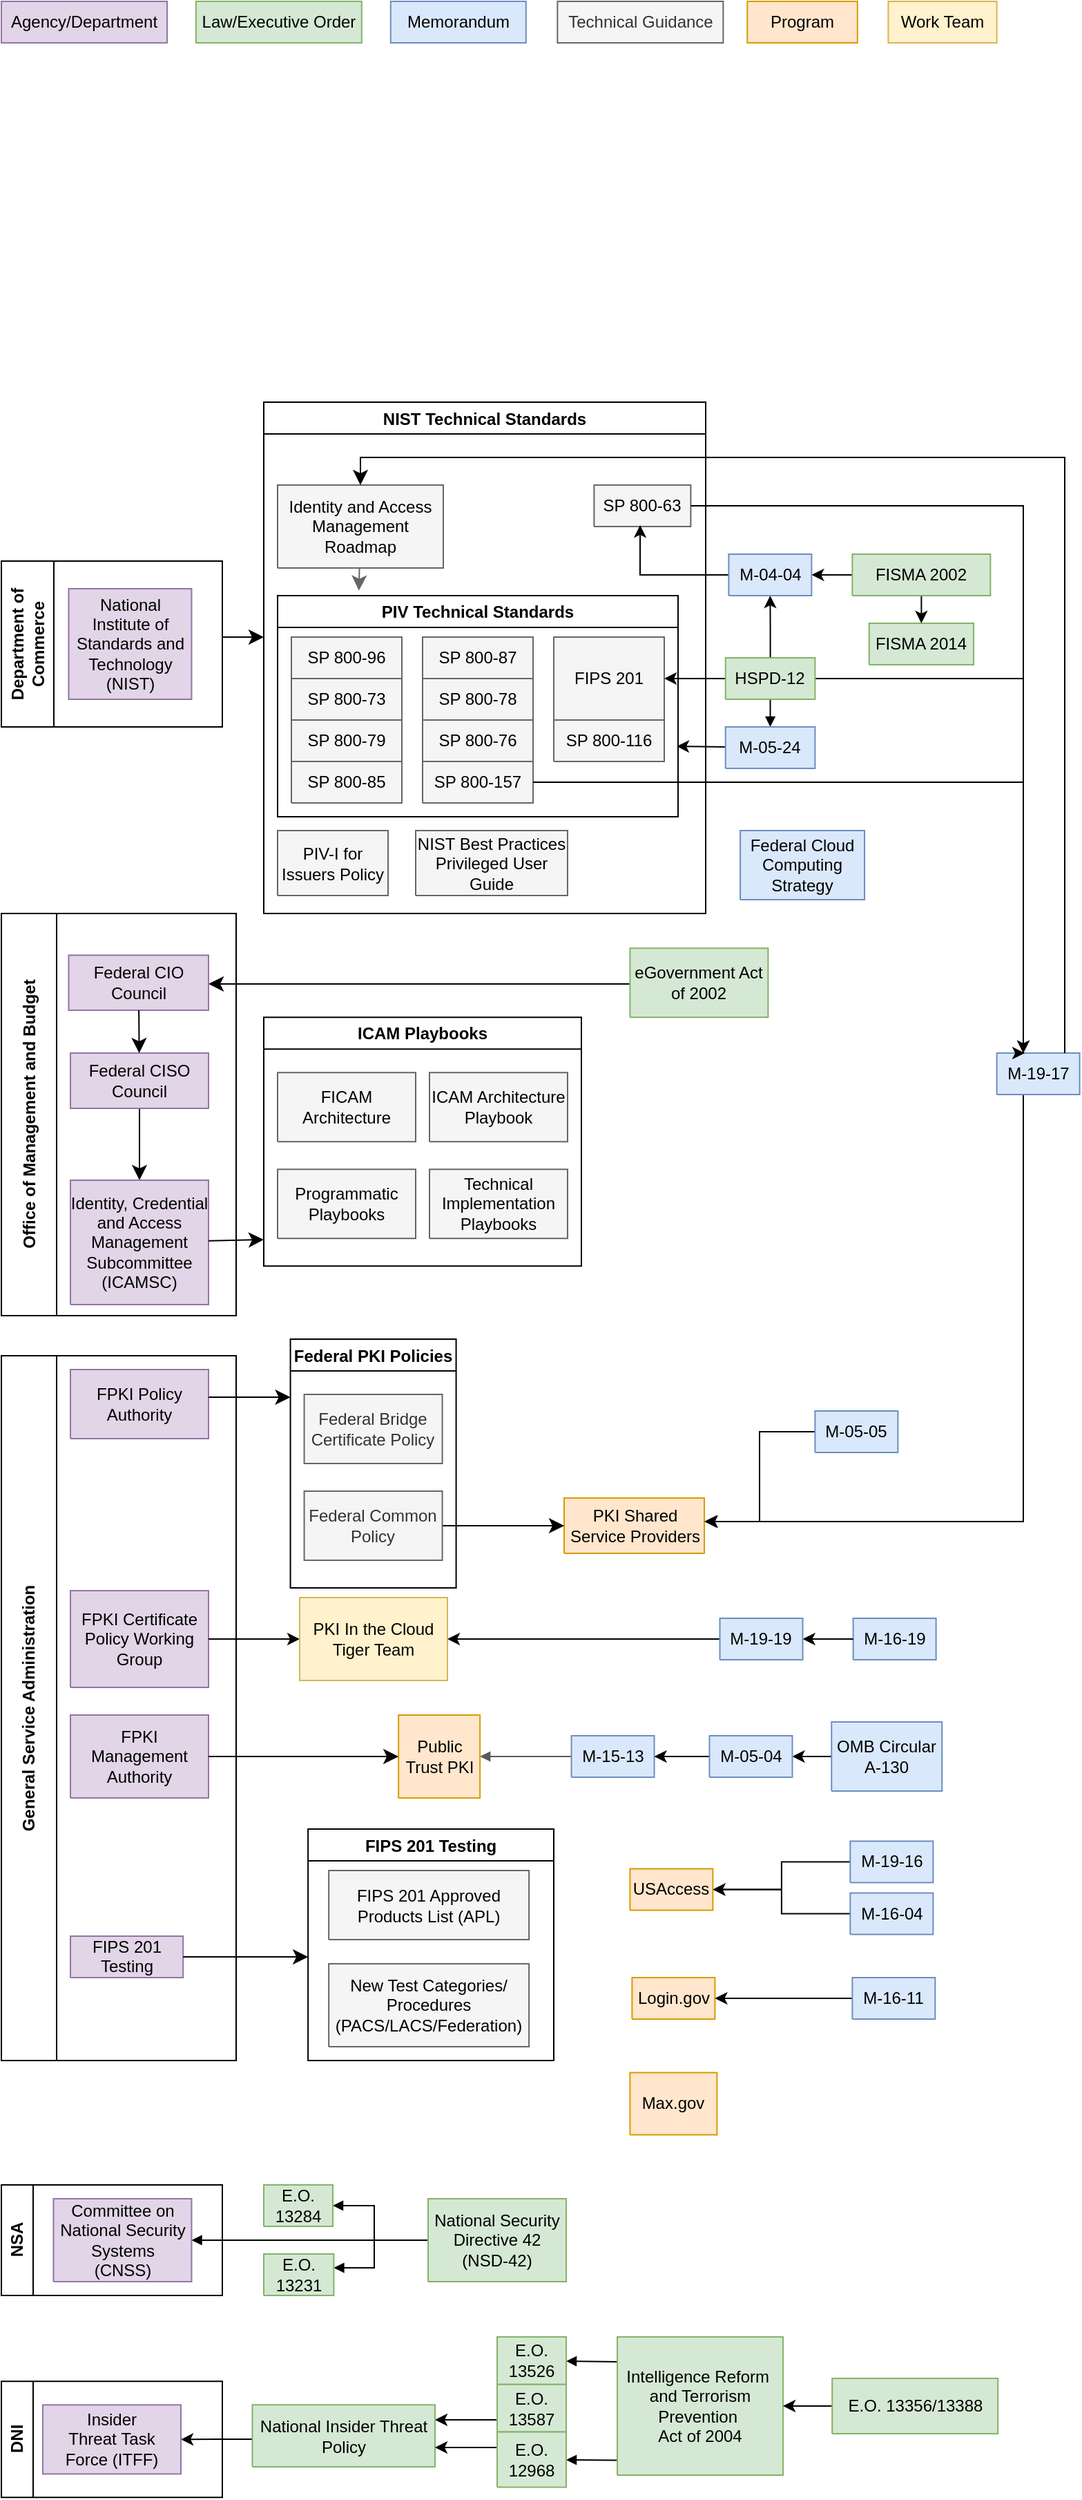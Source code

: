 <mxfile version="21.2.8" type="device">
  <diagram name="Page-1" id="Page-1">
    <mxGraphModel dx="5537" dy="3710" grid="1" gridSize="10" guides="1" tooltips="1" connect="1" arrows="1" fold="1" page="1" pageScale="1" pageWidth="850" pageHeight="1100" math="0" shadow="0">
      <root>
        <mxCell id="0" />
        <mxCell id="TOCDHdvm8-HeGQYIKiHr-162" value="Policies" style="" parent="0" />
        <mxCell id="ggG3lRJB8GXEoVEXRnXH-157" style="edgeStyle=elbowEdgeStyle;rounded=0;orthogonalLoop=1;jettySize=auto;html=1;fontSize=12;startSize=8;endSize=8;fontFamily=Helvetica;" parent="TOCDHdvm8-HeGQYIKiHr-162" source="TOCDHdvm8-HeGQYIKiHr-198" target="ggG3lRJB8GXEoVEXRnXH-156" edge="1">
          <mxGeometry relative="1" as="geometry">
            <Array as="points">
              <mxPoint x="-630" y="-379" />
              <mxPoint x="-610" y="-369" />
              <mxPoint x="-440.0" y="-439" />
              <mxPoint x="-360.0" y="-449" />
              <mxPoint x="-350.0" y="-449" />
              <mxPoint x="-560" y="-329" />
              <mxPoint x="-330.0" y="-499" />
              <mxPoint x="30.0" y="-459" />
            </Array>
            <mxPoint x="-620" y="-379" as="sourcePoint" />
          </mxGeometry>
        </mxCell>
        <UserObject label="&lt;div style=&quot;font-size: 12px;&quot;&gt;&lt;font style=&quot;font-size: 12px; color: rgb(0, 0, 0); direction: ltr; letter-spacing: 0px; line-height: 120%; opacity: 1;&quot;&gt;eGovernment Act of 2002&lt;br style=&quot;font-size: 12px;&quot;&gt;&lt;/font&gt;&lt;/div&gt;" tags="Flowchart" id="TOCDHdvm8-HeGQYIKiHr-198">
          <mxCell style="verticalAlign=middle;align=center;overflow=width;vsdxID=198;gradientDirection=north;shape=stencil(nZBLDoAgDERP0z3SIyjew0SURgSD+Lu9kMZoXLhwN9O+tukAlrNpJg1SzDH4QW/URgNYgZTkjA4UkwJUgGXng+6DX1zLfmoymdXo17xh5zmRJ6Q42BWCfc2oJfdAr+Yv+AP9Cb7OJ3H/2JG1HNGz/84klThPVCc=);shadow=0;spacingTop=-1;spacingBottom=-1;spacingLeft=-1;spacingRight=-1;points=[[1,0.5,0],[0.5,0.5,0],[0.5,0,0]];labelBackgroundColor=none;rounded=0;html=1;whiteSpace=wrap;fontSize=12;fontFamily=Helvetica;fillColor=#d5e8d4;strokeColor=#82b366;" parent="TOCDHdvm8-HeGQYIKiHr-162" vertex="1">
            <mxGeometry x="-384.8" y="-404.9" width="100" height="50" as="geometry" />
          </mxCell>
        </UserObject>
        <UserObject label="" tags="Connector" id="TOCDHdvm8-HeGQYIKiHr-235">
          <mxCell style="vsdxID=180;startArrow=none;endArrow=block;startSize=5;endSize=5;strokeColor=#595959;spacingTop=0;spacingBottom=0;spacingLeft=0;spacingRight=0;verticalAlign=middle;html=1;labelBackgroundColor=#ffffff;rounded=0;fontSize=12;fontFamily=Helvetica;" parent="TOCDHdvm8-HeGQYIKiHr-162" source="TOCDHdvm8-HeGQYIKiHr-182" target="TOCDHdvm8-HeGQYIKiHr-183" edge="1">
            <mxGeometry relative="1" as="geometry">
              <mxPoint as="offset" />
            </mxGeometry>
          </mxCell>
        </UserObject>
        <UserObject label="" tags="Connector" id="TOCDHdvm8-HeGQYIKiHr-236">
          <mxCell style="vsdxID=176;edgeStyle=none;startArrow=none;endArrow=block;startSize=5;endSize=5;strokeColor=#595959;spacingTop=0;spacingBottom=0;spacingLeft=0;spacingRight=0;verticalAlign=middle;html=1;labelBackgroundColor=#ffffff;rounded=0;exitX=0.52;exitY=1;exitDx=0;exitDy=0;exitPerimeter=0;entryX=0.522;entryY=0.021;entryDx=0;entryDy=0;entryPerimeter=0;" parent="TOCDHdvm8-HeGQYIKiHr-162" edge="1">
            <mxGeometry relative="1" as="geometry">
              <mxPoint x="584.52" y="-502" as="targetPoint" />
            </mxGeometry>
          </mxCell>
        </UserObject>
        <UserObject label="" tags="Connector" id="TOCDHdvm8-HeGQYIKiHr-242">
          <mxCell style="vsdxID=92;edgeStyle=none;startArrow=none;endArrow=block;startSize=5;endSize=5;spacingTop=0;spacingBottom=0;spacingLeft=0;spacingRight=0;verticalAlign=middle;html=1;labelBackgroundColor=#ffffff;rounded=0;shadow=0;fontSize=12;fontFamily=Helvetica;" parent="TOCDHdvm8-HeGQYIKiHr-162" source="TOCDHdvm8-HeGQYIKiHr-276" target="TOCDHdvm8-HeGQYIKiHr-282" edge="1">
            <mxGeometry relative="1" as="geometry">
              <mxPoint x="-4" as="offset" />
              <Array as="points" />
              <mxPoint x="-107.98" y="-1080.5" as="targetPoint" />
            </mxGeometry>
          </mxCell>
        </UserObject>
        <UserObject label="" tags="Connector" id="TOCDHdvm8-HeGQYIKiHr-244">
          <mxCell style="vsdxID=152;startArrow=none;endArrow=block;startSize=5;endSize=5;spacingTop=0;spacingBottom=0;spacingLeft=0;spacingRight=0;verticalAlign=middle;html=1;labelBackgroundColor=#ffffff;rounded=0;shadow=0;fontSize=12;fontFamily=Helvetica;entryX=1;entryY=0.5;entryDx=0;entryDy=0;entryPerimeter=0;" parent="TOCDHdvm8-HeGQYIKiHr-162" source="TOCDHdvm8-HeGQYIKiHr-171" target="TOCDHdvm8-HeGQYIKiHr-168" edge="1">
            <mxGeometry relative="1" as="geometry">
              <mxPoint x="-700" y="522.21" as="targetPoint" />
            </mxGeometry>
          </mxCell>
        </UserObject>
        <UserObject label="" tags="Connector" id="TOCDHdvm8-HeGQYIKiHr-245">
          <mxCell style="vsdxID=153;edgeStyle=elbowEdgeStyle;startArrow=none;endArrow=block;startSize=5;endSize=5;spacingTop=0;spacingBottom=0;spacingLeft=0;spacingRight=0;verticalAlign=middle;html=1;labelBackgroundColor=#ffffff;rounded=0;shadow=0;fontSize=12;fontFamily=Helvetica;exitX=-0.019;exitY=0.5;exitDx=0;exitDy=0;exitPerimeter=0;" parent="TOCDHdvm8-HeGQYIKiHr-162" source="TOCDHdvm8-HeGQYIKiHr-171" target="TOCDHdvm8-HeGQYIKiHr-170" edge="1">
            <mxGeometry relative="1" as="geometry">
              <Array as="points">
                <mxPoint x="-570" y="550" />
                <mxPoint x="-560" y="540" />
                <mxPoint x="-560" y="540" />
                <mxPoint x="-560" y="550" />
                <mxPoint x="-553.71" y="580" />
                <mxPoint x="-533.71" y="570" />
                <mxPoint x="-493.71" y="530" />
                <mxPoint x="-407.71" y="590" />
              </Array>
            </mxGeometry>
          </mxCell>
        </UserObject>
        <UserObject label="" tags="Connector" id="TOCDHdvm8-HeGQYIKiHr-246">
          <mxCell style="vsdxID=155;edgeStyle=elbowEdgeStyle;startArrow=none;endArrow=block;startSize=5;endSize=5;spacingTop=0;spacingBottom=0;spacingLeft=0;spacingRight=0;verticalAlign=middle;html=1;labelBackgroundColor=#ffffff;rounded=0;shadow=0;fontSize=12;fontFamily=Helvetica;entryX=1;entryY=0.5;entryDx=0;entryDy=0;entryPerimeter=0;exitX=0;exitY=0.5;exitDx=0;exitDy=0;exitPerimeter=0;" parent="TOCDHdvm8-HeGQYIKiHr-162" source="TOCDHdvm8-HeGQYIKiHr-171" target="TOCDHdvm8-HeGQYIKiHr-169" edge="1">
            <mxGeometry relative="1" as="geometry">
              <Array as="points">
                <mxPoint x="-570" y="520" />
                <mxPoint x="-553.71" y="560" />
                <mxPoint x="-533.71" y="550" />
                <mxPoint x="-563.71" y="550" />
                <mxPoint x="-563.71" y="550" />
                <mxPoint x="-407.71" y="620" />
              </Array>
            </mxGeometry>
          </mxCell>
        </UserObject>
        <UserObject label="" tags="Connector" id="TOCDHdvm8-HeGQYIKiHr-248">
          <mxCell style="vsdxID=168;edgeStyle=none;startArrow=none;endArrow=block;startSize=5;endSize=5;spacingTop=0;spacingBottom=0;spacingLeft=0;spacingRight=0;verticalAlign=middle;html=1;labelBackgroundColor=#ffffff;rounded=0;shadow=0;fontSize=12;fontFamily=Helvetica;exitX=0.004;exitY=0.892;exitDx=0;exitDy=0;exitPerimeter=0;" parent="TOCDHdvm8-HeGQYIKiHr-162" source="TOCDHdvm8-HeGQYIKiHr-191" edge="1" target="TOCDHdvm8-HeGQYIKiHr-302">
            <mxGeometry relative="1" as="geometry">
              <mxPoint x="-534.5" y="653.78" as="targetPoint" />
              <mxPoint x="-359.5" y="695.78" as="sourcePoint" />
            </mxGeometry>
          </mxCell>
        </UserObject>
        <UserObject label="" tags="Connector" id="TOCDHdvm8-HeGQYIKiHr-250">
          <mxCell style="vsdxID=170;edgeStyle=none;startArrow=none;endArrow=block;startSize=5;endSize=5;spacingTop=0;spacingBottom=0;spacingLeft=0;spacingRight=0;verticalAlign=middle;html=1;labelBackgroundColor=#ffffff;rounded=0;shadow=0;fontSize=12;fontFamily=Helvetica;exitX=0.004;exitY=0.18;exitDx=0;exitDy=0;exitPerimeter=0;" parent="TOCDHdvm8-HeGQYIKiHr-162" source="TOCDHdvm8-HeGQYIKiHr-191" target="TOCDHdvm8-HeGQYIKiHr-188" edge="1">
            <mxGeometry relative="1" as="geometry">
              <mxPoint x="-1" as="offset" />
              <Array as="points" />
              <mxPoint x="-359.5" y="628.78" as="sourcePoint" />
            </mxGeometry>
          </mxCell>
        </UserObject>
        <UserObject label="" tags="Flowchart" id="TOCDHdvm8-HeGQYIKiHr-251">
          <mxCell style="fontSize=12;fontFamily=Helvetica;" parent="TOCDHdvm8-HeGQYIKiHr-162" vertex="1">
            <mxGeometry x="-498.0" y="-789" as="geometry" />
          </mxCell>
        </UserObject>
        <mxCell id="ggG3lRJB8GXEoVEXRnXH-113" style="edgeStyle=orthogonalEdgeStyle;rounded=0;orthogonalLoop=1;jettySize=auto;html=1;fontSize=12;fontFamily=Helvetica;" parent="TOCDHdvm8-HeGQYIKiHr-162" source="TOCDHdvm8-HeGQYIKiHr-277" target="ggG3lRJB8GXEoVEXRnXH-111" edge="1">
          <mxGeometry relative="1" as="geometry" />
        </mxCell>
        <UserObject label="&lt;div style=&quot;font-size: 12px;&quot;&gt;&lt;font style=&quot;font-size: 12px; color: rgb(0, 0, 0); direction: ltr; letter-spacing: 0px; line-height: 120%; opacity: 1;&quot;&gt;OMB Circular A-130&lt;br style=&quot;font-size: 12px;&quot;&gt;&lt;/font&gt;&lt;/div&gt;" tags="Flowchart" id="TOCDHdvm8-HeGQYIKiHr-277">
          <mxCell style="verticalAlign=middle;align=center;overflow=width;vsdxID=2;gradientDirection=north;shape=stencil(nZBLDoAgDERP0z3SIyjew0SURgSD+Lu9kMZoXLhwN9O+tukAlrNpJg1SzDH4QW/URgNYgZTkjA4UkwJUgGXng+6DX1zLfmoymdXo17xh5zmRJ6Q42BWCfc2oJfdAr+Yv+AP9Cb7OJ3H/2JG1HNGz/84klThPVCc=);shadow=0;spacingTop=-1;spacingBottom=-1;spacingLeft=-1;spacingRight=-1;points=[[1,0.5,0],[0.5,0.5,0],[0.5,0,0]];labelBackgroundColor=none;rounded=0;html=1;whiteSpace=wrap;fontSize=12;fontFamily=Helvetica;fillColor=#dae8fc;strokeColor=#6c8ebf;" parent="TOCDHdvm8-HeGQYIKiHr-162" vertex="1">
            <mxGeometry x="-238.86" y="155" width="80" height="50" as="geometry" />
          </mxCell>
        </UserObject>
        <mxCell id="Nrz4EeOHtD00HPhqAW5B-131" style="edgeStyle=orthogonalEdgeStyle;rounded=0;orthogonalLoop=1;jettySize=auto;html=1;entryX=1.008;entryY=0.446;entryDx=0;entryDy=0;entryPerimeter=0;" edge="1" parent="TOCDHdvm8-HeGQYIKiHr-162" source="TOCDHdvm8-HeGQYIKiHr-280" target="ggG3lRJB8GXEoVEXRnXH-135">
          <mxGeometry relative="1" as="geometry">
            <Array as="points">
              <mxPoint x="-100" y="10" />
              <mxPoint x="-330" y="10" />
            </Array>
          </mxGeometry>
        </mxCell>
        <UserObject label="&lt;div style=&quot;font-size: 12px;&quot;&gt;&lt;font style=&quot;font-size: 12px; color: rgb(0, 0, 0); direction: ltr; letter-spacing: 0px; line-height: 120%; opacity: 1;&quot;&gt;M-19-17&lt;br style=&quot;font-size: 12px;&quot;&gt;&lt;/font&gt;&lt;/div&gt;" tags="Flowchart" id="TOCDHdvm8-HeGQYIKiHr-280">
          <mxCell style="verticalAlign=middle;align=center;overflow=width;vsdxID=12;gradientDirection=north;shape=stencil(nZBLDoAgDERP0z3SIyjew0SURgSD+Lu9kMZoXLhwN9O+tukAlrNpJg1SzDH4QW/URgNYgZTkjA4UkwJUgGXng+6DX1zLfmoymdXo17xh5zmRJ6Q42BWCfc2oJfdAr+Yv+AP9Cb7OJ3H/2JG1HNGz/84klThPVCc=);shadow=0;spacingTop=-1;spacingBottom=-1;spacingLeft=-1;spacingRight=-1;points=[[1,0.5,0],[0.5,0.5,0],[0.5,0,0]];labelBackgroundColor=none;rounded=0;html=1;whiteSpace=wrap;fontSize=12;fontFamily=Helvetica;fillColor=#dae8fc;strokeColor=#6c8ebf;" parent="TOCDHdvm8-HeGQYIKiHr-162" vertex="1">
            <mxGeometry x="-119.19" y="-329" width="60" height="30" as="geometry" />
          </mxCell>
        </UserObject>
        <mxCell id="ggG3lRJB8GXEoVEXRnXH-107" style="rounded=0;orthogonalLoop=1;jettySize=auto;html=1;fontSize=12;fontFamily=Helvetica;exitX=0.001;exitY=0.483;exitDx=0;exitDy=0;exitPerimeter=0;" parent="TOCDHdvm8-HeGQYIKiHr-162" source="TOCDHdvm8-HeGQYIKiHr-282" edge="1">
          <mxGeometry relative="1" as="geometry">
            <mxPoint x="-351" y="-551" as="targetPoint" />
          </mxGeometry>
        </mxCell>
        <UserObject label="&lt;div style=&quot;font-size: 12px;&quot;&gt;&lt;font style=&quot;font-size: 12px; color: rgb(0, 0, 0); direction: ltr; letter-spacing: 0px; line-height: 120%; opacity: 1;&quot;&gt;M-05-24&lt;br style=&quot;font-size: 12px;&quot;&gt;&lt;/font&gt;&lt;/div&gt;" tags="Flowchart" id="TOCDHdvm8-HeGQYIKiHr-282">
          <mxCell style="verticalAlign=middle;align=center;overflow=width;vsdxID=66;gradientDirection=north;shape=stencil(nZBLDoAgDERP0z3SIyjew0SURgSD+Lu9kMZoXLhwN9O+tukAlrNpJg1SzDH4QW/URgNYgZTkjA4UkwJUgGXng+6DX1zLfmoymdXo17xh5zmRJ6Q42BWCfc2oJfdAr+Yv+AP9Cb7OJ3H/2JG1HNGz/84klThPVCc=);shadow=0;spacingTop=-1;spacingBottom=-1;spacingLeft=-1;spacingRight=-1;points=[[1,0.5,0],[0.5,0.5,0],[0.5,0,0]];labelBackgroundColor=none;rounded=0;html=1;whiteSpace=wrap;fontSize=12;fontFamily=Helvetica;fillColor=#dae8fc;strokeColor=#6c8ebf;" parent="TOCDHdvm8-HeGQYIKiHr-162" vertex="1">
            <mxGeometry x="-315.64" y="-565" width="64.84" height="30" as="geometry" />
          </mxCell>
        </UserObject>
        <UserObject label="" tags="Connector" id="TOCDHdvm8-HeGQYIKiHr-293">
          <mxCell style="vsdxID=74;edgeStyle=none;startArrow=none;endArrow=block;startSize=5;endSize=5;spacingTop=0;spacingBottom=0;spacingLeft=0;spacingRight=0;verticalAlign=middle;html=1;labelBackgroundColor=#ffffff;rounded=0;exitX=0.493;exitY=1.02;exitDx=0;exitDy=0;exitPerimeter=0;entryX=0.5;entryY=0;entryDx=0;entryDy=0;entryPerimeter=0;shadow=0;" parent="TOCDHdvm8-HeGQYIKiHr-162" edge="1">
            <mxGeometry relative="1" as="geometry">
              <mxPoint x="12" as="offset" />
              <Array as="points" />
              <mxPoint x="490" y="-830" as="targetPoint" />
            </mxGeometry>
          </mxCell>
        </UserObject>
        <UserObject label="&lt;div style=&quot;font-size: 12px;&quot;&gt;&lt;font style=&quot;font-size: 12px; color: rgb(0, 0, 0); direction: ltr; letter-spacing: 0px; line-height: 120%; opacity: 1;&quot;&gt;E.O. 13526&lt;br style=&quot;font-size: 12px;&quot;&gt;&lt;/font&gt;&lt;/div&gt;" tags="Flowchart" id="TOCDHdvm8-HeGQYIKiHr-188">
          <mxCell style="verticalAlign=middle;align=center;overflow=width;vsdxID=164;gradientDirection=north;shape=stencil(nZBLDoAgDERP0z3SIyjew0SURgSD+Lu9kMZoXLhwN9O+tukAlrNpJg1SzDH4QW/URgNYgZTkjA4UkwJUgGXng+6DX1zLfmoymdXo17xh5zmRJ6Q42BWCfc2oJfdAr+Yv+AP9Cb7OJ3H/2JG1HNGz/84klThPVCc=);shadow=0;spacingTop=-1;spacingBottom=-1;spacingLeft=-1;spacingRight=-1;points=[[1,0.5,0],[0.5,0.5,0],[0.5,0,0]];labelBackgroundColor=none;rounded=0;html=1;whiteSpace=wrap;fontSize=12;fontFamily=Helvetica;fillColor=#d5e8d4;strokeColor=#82b366;" parent="TOCDHdvm8-HeGQYIKiHr-162" vertex="1">
            <mxGeometry x="-481.0" y="600.0" width="50" height="34.39" as="geometry" />
          </mxCell>
        </UserObject>
        <mxCell id="Nrz4EeOHtD00HPhqAW5B-141" style="edgeStyle=orthogonalEdgeStyle;rounded=0;orthogonalLoop=1;jettySize=auto;html=1;" edge="1" parent="TOCDHdvm8-HeGQYIKiHr-162" source="TOCDHdvm8-HeGQYIKiHr-189" target="TOCDHdvm8-HeGQYIKiHr-192">
          <mxGeometry relative="1" as="geometry">
            <Array as="points">
              <mxPoint x="-490" y="660" />
              <mxPoint x="-490" y="660" />
            </Array>
          </mxGeometry>
        </mxCell>
        <UserObject label="&lt;div style=&quot;font-size: 12px;&quot;&gt;&lt;font style=&quot;font-size: 12px; color: rgb(0, 0, 0); direction: ltr; letter-spacing: 0px; line-height: 120%; opacity: 1;&quot;&gt;E.O. 13587&lt;br style=&quot;font-size: 12px;&quot;&gt;&lt;/font&gt;&lt;/div&gt;" tags="Flowchart" id="TOCDHdvm8-HeGQYIKiHr-189">
          <mxCell style="verticalAlign=middle;align=center;overflow=width;vsdxID=165;gradientDirection=north;shape=stencil(nZBLDoAgDERP0z3SIyjew0SURgSD+Lu9kMZoXLhwN9O+tukAlrNpJg1SzDH4QW/URgNYgZTkjA4UkwJUgGXng+6DX1zLfmoymdXo17xh5zmRJ6Q42BWCfc2oJfdAr+Yv+AP9Cb7OJ3H/2JG1HNGz/84klThPVCc=);shadow=0;spacingTop=-1;spacingBottom=-1;spacingLeft=-1;spacingRight=-1;points=[[1,0.5,0],[0.5,0.5,0],[0.5,0,0]];labelBackgroundColor=none;rounded=0;html=1;whiteSpace=wrap;fontSize=12;fontFamily=Helvetica;fillColor=#d5e8d4;strokeColor=#82b366;" parent="TOCDHdvm8-HeGQYIKiHr-162" vertex="1">
            <mxGeometry x="-481.0" y="634.39" width="50" height="34.39" as="geometry" />
          </mxCell>
        </UserObject>
        <UserObject label="&lt;div style=&quot;font-size: 12px;&quot;&gt;&lt;font style=&quot;font-size: 12px; color: rgb(0, 0, 0); direction: ltr; letter-spacing: 0px; line-height: 120%; opacity: 1;&quot;&gt;Intelligence Reform&amp;nbsp;&lt;/font&gt;&lt;/div&gt;&lt;div style=&quot;font-size: 12px;&quot;&gt;&lt;font style=&quot;font-size: 12px; color: rgb(0, 0, 0); direction: ltr; letter-spacing: 0px; line-height: 120%; opacity: 1;&quot;&gt;and Terrorism Prevention&amp;nbsp;&lt;/font&gt;&lt;/div&gt;&lt;div style=&quot;font-size: 12px;&quot;&gt;&lt;font style=&quot;font-size: 12px; color: rgb(0, 0, 0); direction: ltr; letter-spacing: 0px; line-height: 120%; opacity: 1;&quot;&gt;Act of 2004&lt;br style=&quot;font-size: 12px;&quot;&gt;&lt;/font&gt;&lt;/div&gt;" tags="Flowchart" id="TOCDHdvm8-HeGQYIKiHr-191">
          <mxCell style="verticalAlign=middle;align=center;overflow=width;vsdxID=167;gradientDirection=north;shape=stencil(nZBLDoAgDERP0z3SIyjew0SURgSD+Lu9kMZoXLhwN9O+tukAlrNpJg1SzDH4QW/URgNYgZTkjA4UkwJUgGXng+6DX1zLfmoymdXo17xh5zmRJ6Q42BWCfc2oJfdAr+Yv+AP9Cb7OJ3H/2JG1HNGz/84klThPVCc=);shadow=0;spacingTop=-1;spacingBottom=-1;spacingLeft=-1;spacingRight=-1;points=[[1,0.5,0],[0.5,0.5,0],[0.5,0,0]];labelBackgroundColor=none;rounded=0;html=1;whiteSpace=wrap;fontSize=12;fontFamily=Helvetica;fillColor=#d5e8d4;strokeColor=#82b366;" parent="TOCDHdvm8-HeGQYIKiHr-162" vertex="1">
            <mxGeometry x="-394" y="600.0" width="120" height="100" as="geometry" />
          </mxCell>
        </UserObject>
        <mxCell id="TOCDHdvm8-HeGQYIKiHr-334" style="edgeStyle=elbowEdgeStyle;rounded=0;orthogonalLoop=1;jettySize=auto;html=1;exitX=0.012;exitY=0.553;exitDx=0;exitDy=0;exitPerimeter=0;entryX=1;entryY=0.5;entryDx=0;entryDy=0;fontSize=12;fontFamily=Helvetica;" parent="TOCDHdvm8-HeGQYIKiHr-162" source="TOCDHdvm8-HeGQYIKiHr-192" target="TOCDHdvm8-HeGQYIKiHr-311" edge="1">
          <mxGeometry relative="1" as="geometry" />
        </mxCell>
        <UserObject label="&lt;div style=&quot;font-size: 12px;&quot;&gt;&lt;font style=&quot;font-size: 12px; color: rgb(0, 0, 0); direction: ltr; letter-spacing: 0px; line-height: 120%; opacity: 1;&quot;&gt;National Insider Threat Policy&lt;br style=&quot;font-size: 12px;&quot;&gt;&lt;/font&gt;&lt;/div&gt;" tags="Flowchart" id="TOCDHdvm8-HeGQYIKiHr-192">
          <mxCell style="verticalAlign=middle;align=center;overflow=width;vsdxID=202;gradientDirection=north;shape=stencil(nZBLDoAgDERP0z3SIyjew0SURgSD+Lu9kMZoXLhwN9O+tukAlrNpJg1SzDH4QW/URgNYgZTkjA4UkwJUgGXng+6DX1zLfmoymdXo17xh5zmRJ6Q42BWCfc2oJfdAr+Yv+AP9Cb7OJ3H/2JG1HNGz/84klThPVCc=);shadow=0;spacingTop=-1;spacingBottom=-1;spacingLeft=-1;spacingRight=-1;points=[[1,0.5,0],[0.5,0.5,0],[0.5,0,0]];labelBackgroundColor=none;rounded=0;html=1;whiteSpace=wrap;fontSize=12;fontFamily=Helvetica;fillColor=#d5e8d4;strokeColor=#82b366;" parent="TOCDHdvm8-HeGQYIKiHr-162" vertex="1">
            <mxGeometry x="-658.25" y="649.17" width="132.25" height="44.88" as="geometry" />
          </mxCell>
        </UserObject>
        <mxCell id="Nrz4EeOHtD00HPhqAW5B-134" style="edgeStyle=orthogonalEdgeStyle;rounded=0;orthogonalLoop=1;jettySize=auto;html=1;entryX=1;entryY=0.5;entryDx=0;entryDy=0;entryPerimeter=0;" edge="1" parent="TOCDHdvm8-HeGQYIKiHr-162" source="TOCDHdvm8-HeGQYIKiHr-276" target="TOCDHdvm8-HeGQYIKiHr-264">
          <mxGeometry relative="1" as="geometry">
            <Array as="points">
              <mxPoint x="-340" y="-600" />
              <mxPoint x="-340" y="-600" />
            </Array>
          </mxGeometry>
        </mxCell>
        <mxCell id="Nrz4EeOHtD00HPhqAW5B-149" style="edgeStyle=orthogonalEdgeStyle;rounded=0;orthogonalLoop=1;jettySize=auto;html=1;exitX=1;exitY=0.5;exitDx=0;exitDy=0;exitPerimeter=0;" edge="1" parent="TOCDHdvm8-HeGQYIKiHr-162" source="TOCDHdvm8-HeGQYIKiHr-276" target="TOCDHdvm8-HeGQYIKiHr-280">
          <mxGeometry relative="1" as="geometry">
            <Array as="points">
              <mxPoint x="-100" y="-600" />
            </Array>
          </mxGeometry>
        </mxCell>
        <mxCell id="Nrz4EeOHtD00HPhqAW5B-159" style="edgeStyle=orthogonalEdgeStyle;rounded=0;orthogonalLoop=1;jettySize=auto;html=1;" edge="1" parent="TOCDHdvm8-HeGQYIKiHr-162" source="TOCDHdvm8-HeGQYIKiHr-276" target="Nrz4EeOHtD00HPhqAW5B-152">
          <mxGeometry relative="1" as="geometry" />
        </mxCell>
        <UserObject label="&lt;div style=&quot;font-size: 12px;&quot;&gt;&lt;font style=&quot;font-size: 12px; color: rgb(0, 0, 0); direction: ltr; letter-spacing: 0px; line-height: 120%; opacity: 1;&quot;&gt;HSPD-12&lt;br style=&quot;font-size: 12px;&quot;&gt;&lt;/font&gt;&lt;/div&gt;" tags="Flowchart" id="TOCDHdvm8-HeGQYIKiHr-276">
          <mxCell style="verticalAlign=middle;align=center;overflow=width;vsdxID=1;gradientDirection=north;shape=stencil(nZBLDoAgDERP0z3SIyjew0SURgSD+Lu9kMZoXLhwN9O+tukAlrNpJg1SzDH4QW/URgNYgZTkjA4UkwJUgGXng+6DX1zLfmoymdXo17xh5zmRJ6Q42BWCfc2oJfdAr+Yv+AP9Cb7OJ3H/2JG1HNGz/84klThPVCc=);shadow=0;spacingTop=-1;spacingBottom=-1;spacingLeft=-1;spacingRight=-1;points=[[1,0.5,0],[0.5,0.5,0],[0.5,0,0]];labelBackgroundColor=none;rounded=0;html=1;whiteSpace=wrap;fontSize=12;fontFamily=Helvetica;fillColor=#d5e8d4;strokeColor=#82b366;" parent="TOCDHdvm8-HeGQYIKiHr-162" vertex="1">
            <mxGeometry x="-315.64" y="-615" width="64.84" height="30" as="geometry" />
          </mxCell>
        </UserObject>
        <mxCell id="Nrz4EeOHtD00HPhqAW5B-139" style="edgeStyle=orthogonalEdgeStyle;rounded=0;orthogonalLoop=1;jettySize=auto;html=1;" edge="1" parent="TOCDHdvm8-HeGQYIKiHr-162" source="TOCDHdvm8-HeGQYIKiHr-302" target="TOCDHdvm8-HeGQYIKiHr-192">
          <mxGeometry relative="1" as="geometry">
            <Array as="points">
              <mxPoint x="-510" y="680" />
              <mxPoint x="-510" y="680" />
            </Array>
          </mxGeometry>
        </mxCell>
        <UserObject label="&lt;div style=&quot;font-size: 12px;&quot;&gt;&lt;font style=&quot;font-size: 12px; color: rgb(0, 0, 0); direction: ltr; letter-spacing: 0px; line-height: 120%; opacity: 1;&quot;&gt;E.O. 12968&lt;br style=&quot;font-size: 12px;&quot;&gt;&lt;/font&gt;&lt;/div&gt;" tags="Flowchart" id="TOCDHdvm8-HeGQYIKiHr-302">
          <mxCell style="verticalAlign=middle;align=center;overflow=width;vsdxID=165;gradientDirection=north;shape=stencil(nZBLDoAgDERP0z3SIyjew0SURgSD+Lu9kMZoXLhwN9O+tukAlrNpJg1SzDH4QW/URgNYgZTkjA4UkwJUgGXng+6DX1zLfmoymdXo17xh5zmRJ6Q42BWCfc2oJfdAr+Yv+AP9Cb7OJ3H/2JG1HNGz/84klThPVCc=);shadow=0;spacingTop=-1;spacingBottom=-1;spacingLeft=-1;spacingRight=-1;points=[[1,0.5,0],[0.5,0.5,0],[0.5,0,0]];labelBackgroundColor=none;rounded=0;html=1;whiteSpace=wrap;fontSize=12;fontFamily=Helvetica;fillColor=#d5e8d4;strokeColor=#82b366;" parent="TOCDHdvm8-HeGQYIKiHr-162" vertex="1">
            <mxGeometry x="-481.0" y="668.78" width="50" height="40" as="geometry" />
          </mxCell>
        </UserObject>
        <UserObject label="" tags="Flowchart" id="TOCDHdvm8-HeGQYIKiHr-305">
          <mxCell style="rounded=0;orthogonalLoop=1;jettySize=auto;html=1;shadow=0;fontSize=12;fontFamily=Helvetica;entryX=1;entryY=0.5;entryDx=0;entryDy=0;entryPerimeter=0;" parent="TOCDHdvm8-HeGQYIKiHr-162" source="TOCDHdvm8-HeGQYIKiHr-303" target="TOCDHdvm8-HeGQYIKiHr-191" edge="1">
            <mxGeometry relative="1" as="geometry">
              <mxPoint x="-610.69" y="583.0" as="targetPoint" />
            </mxGeometry>
          </mxCell>
        </UserObject>
        <UserObject label="&lt;div style=&quot;font-size: 12px;&quot;&gt;&lt;font style=&quot;font-size: 12px; color: rgb(0, 0, 0); direction: ltr; letter-spacing: 0px; line-height: 120%; opacity: 1;&quot;&gt;E.O. 13356/&lt;/font&gt;&lt;span style=&quot;letter-spacing: 0px; background-color: initial;&quot;&gt;13388&lt;/span&gt;&lt;/div&gt;" tags="Flowchart" id="TOCDHdvm8-HeGQYIKiHr-303">
          <mxCell style="verticalAlign=middle;align=center;overflow=width;vsdxID=165;gradientDirection=north;shape=stencil(nZBLDoAgDERP0z3SIyjew0SURgSD+Lu9kMZoXLhwN9O+tukAlrNpJg1SzDH4QW/URgNYgZTkjA4UkwJUgGXng+6DX1zLfmoymdXo17xh5zmRJ6Q42BWCfc2oJfdAr+Yv+AP9Cb7OJ3H/2JG1HNGz/84klThPVCc=);shadow=0;spacingTop=-1;spacingBottom=-1;spacingLeft=-1;spacingRight=-1;points=[[1,0.5,0],[0.5,0.5,0],[0.5,0,0]];labelBackgroundColor=none;rounded=0;html=1;whiteSpace=wrap;fontSize=12;fontFamily=Helvetica;fillColor=#d5e8d4;strokeColor=#82b366;" parent="TOCDHdvm8-HeGQYIKiHr-162" vertex="1">
            <mxGeometry x="-238.39" y="630.0" width="120" height="40" as="geometry" />
          </mxCell>
        </UserObject>
        <UserObject label="&lt;div style=&quot;font-size: 12px;&quot;&gt;&lt;font style=&quot;font-size: 12px; color: rgb(0, 0, 0); direction: ltr; letter-spacing: 0px; line-height: 120%; opacity: 1;&quot;&gt;FISMA 2014&lt;br style=&quot;font-size: 12px;&quot;&gt;&lt;/font&gt;&lt;/div&gt;" tags="Flowchart" id="TOCDHdvm8-HeGQYIKiHr-186">
          <mxCell style="verticalAlign=middle;align=center;overflow=width;vsdxID=94;gradientDirection=north;shape=stencil(nZBLDoAgDERP0z3SIyjew0SURgSD+Lu9kMZoXLhwN9O+tukAlrNpJg1SzDH4QW/URgNYgZTkjA4UkwJUgGXng+6DX1zLfmoymdXo17xh5zmRJ6Q42BWCfc2oJfdAr+Yv+AP9Cb7OJ3H/2JG1HNGz/84klThPVCc=);shadow=0;spacingTop=-1;spacingBottom=-1;spacingLeft=-1;spacingRight=-1;points=[[1,0.5,0],[0.5,0.5,0],[0.5,0,0]];labelBackgroundColor=none;rounded=0;html=1;whiteSpace=wrap;fontSize=12;fontFamily=Helvetica;fillColor=#d5e8d4;strokeColor=#82b366;" parent="TOCDHdvm8-HeGQYIKiHr-162" vertex="1">
            <mxGeometry x="-211.63" y="-640" width="75.64" height="30" as="geometry" />
          </mxCell>
        </UserObject>
        <mxCell id="TOCDHdvm8-HeGQYIKiHr-182" value="&lt;div style=&quot;font-size: 12px;&quot;&gt;&lt;font style=&quot;font-size: 12px; color: rgb(0, 0, 0); direction: ltr; letter-spacing: 0px; line-height: 120%; opacity: 1;&quot;&gt;M-15-13&lt;br style=&quot;font-size: 12px;&quot;&gt;&lt;/font&gt;&lt;/div&gt;" style="verticalAlign=middle;align=center;overflow=width;vsdxID=142;gradientDirection=north;shape=stencil(nZBLDoAgDERP0z3SIyjew0SURgSD+Lu9kMZoXLhwN9O+tukAlrNpJg1SzDH4QW/URgNYgZTkjA4UkwJUgGXng+6DX1zLfmoymdXo17xh5zmRJ6Q42BWCfc2oJfdAr+Yv+AP9Cb7OJ3H/2JG1HNGz/84klThPVCc=);shadow=0;spacingTop=-1;spacingBottom=-1;spacingLeft=-1;spacingRight=-1;points=[[1,0.5,0],[0.5,0.5,0],[0.5,0,0]];labelBackgroundColor=none;rounded=0;html=1;whiteSpace=wrap;fontSize=12;fontFamily=Helvetica;fillColor=#dae8fc;strokeColor=#6c8ebf;" parent="TOCDHdvm8-HeGQYIKiHr-162" vertex="1">
          <mxGeometry x="-427.22" y="165" width="60" height="30" as="geometry" />
        </mxCell>
        <mxCell id="TOCDHdvm8-HeGQYIKiHr-183" value="&lt;div style=&quot;font-size: 12px;&quot;&gt;&lt;font style=&quot;font-size: 12px; color: rgb(0, 0, 0); direction: ltr; letter-spacing: 0px; line-height: 120%; opacity: 1;&quot;&gt;Public Trust PKI&lt;br style=&quot;font-size: 12px;&quot;&gt;&lt;/font&gt;&lt;/div&gt;" style="verticalAlign=middle;align=center;overflow=width;vsdxID=143;shape=stencil(nZBLDoAgDERP0z3SIyjew0SURgSD+Lu9kMZoXLhwN9O+tukAlrNpJg1SzDH4QW/URgNYgZTkjA4UkwJUgGXng+6DX1zLfmoymdXo17xh5zmRJ6Q42BWCfc2oJfdAr+Yv+AP9Cb7OJ3H/2JG1HNGz/84klThPVCc=);shadow=0;spacingTop=-1;spacingBottom=-1;spacingLeft=-1;spacingRight=-1;points=[[1,0.5,0],[0.5,0.5,0],[0.5,0,0]];labelBackgroundColor=none;rounded=0;html=1;whiteSpace=wrap;fontSize=12;fontFamily=Helvetica;fillColor=#ffe6cc;strokeColor=#d79b00;" parent="TOCDHdvm8-HeGQYIKiHr-162" vertex="1">
          <mxGeometry x="-552.43" y="150" width="59" height="60" as="geometry" />
        </mxCell>
        <mxCell id="ggG3lRJB8GXEoVEXRnXH-141" style="edgeStyle=none;curved=1;rounded=0;orthogonalLoop=1;jettySize=auto;html=1;fontSize=12;startSize=8;endSize=8;fontFamily=Helvetica;" parent="TOCDHdvm8-HeGQYIKiHr-162" edge="1">
          <mxGeometry relative="1" as="geometry">
            <mxPoint x="-680" y="-630" as="sourcePoint" />
            <mxPoint x="-650" y="-630" as="targetPoint" />
          </mxGeometry>
        </mxCell>
        <mxCell id="TOCDHdvm8-HeGQYIKiHr-320" value="Department of Commerce" style="swimlane;horizontal=0;whiteSpace=wrap;html=1;startSize=38;fontSize=12;fontFamily=Helvetica;" parent="TOCDHdvm8-HeGQYIKiHr-162" vertex="1">
          <mxGeometry x="-840" y="-685" width="160" height="120" as="geometry" />
        </mxCell>
        <mxCell id="TOCDHdvm8-HeGQYIKiHr-321" value="National Institute of Standards and Technology (NIST)" style="rounded=0;whiteSpace=wrap;html=1;fontSize=12;fontFamily=Helvetica;fillColor=#e1d5e7;strokeColor=#9673a6;" parent="TOCDHdvm8-HeGQYIKiHr-320" vertex="1">
          <mxGeometry x="48.73" y="20" width="89" height="80" as="geometry" />
        </mxCell>
        <mxCell id="TOCDHdvm8-HeGQYIKiHr-169" value="&lt;div style=&quot;font-size: 12px;&quot;&gt;&lt;font style=&quot;font-size: 12px; color: rgb(0, 0, 0); direction: ltr; letter-spacing: 0px; line-height: 120%; opacity: 1;&quot;&gt;E.O. 13284&lt;br style=&quot;font-size: 12px;&quot;&gt;&lt;/font&gt;&lt;/div&gt;" style="verticalAlign=middle;align=center;overflow=width;vsdxID=148;gradientDirection=north;shape=stencil(nZBLDoAgDERP0z3SIyjew0SURgSD+Lu9kMZoXLhwN9O+tukAlrNpJg1SzDH4QW/URgNYgZTkjA4UkwJUgGXng+6DX1zLfmoymdXo17xh5zmRJ6Q42BWCfc2oJfdAr+Yv+AP9Cb7OJ3H/2JG1HNGz/84klThPVCc=);shadow=0;spacingTop=-1;spacingBottom=-1;spacingLeft=-1;spacingRight=-1;points=[[1,0.5,0],[0.5,0.5,0],[0.5,0,0]];labelBackgroundColor=none;rounded=0;html=1;whiteSpace=wrap;fontSize=12;fontFamily=Helvetica;fillColor=#d5e8d4;strokeColor=#82b366;" parent="TOCDHdvm8-HeGQYIKiHr-162" vertex="1">
          <mxGeometry x="-650" y="490" width="50" height="30" as="geometry" />
        </mxCell>
        <mxCell id="TOCDHdvm8-HeGQYIKiHr-170" value="&lt;div style=&quot;font-size: 12px;&quot;&gt;&lt;font style=&quot;font-size: 12px; color: rgb(0, 0, 0); direction: ltr; letter-spacing: 0px; line-height: 120%; opacity: 1;&quot;&gt;E.O. 13231&lt;br style=&quot;font-size: 12px;&quot;&gt;&lt;/font&gt;&lt;/div&gt;" style="verticalAlign=middle;align=center;overflow=width;vsdxID=149;gradientDirection=north;shape=stencil(nZBLDoAgDERP0z3SIyjew0SURgSD+Lu9kMZoXLhwN9O+tukAlrNpJg1SzDH4QW/URgNYgZTkjA4UkwJUgGXng+6DX1zLfmoymdXo17xh5zmRJ6Q42BWCfc2oJfdAr+Yv+AP9Cb7OJ3H/2JG1HNGz/84klThPVCc=);shadow=0;spacingTop=-1;spacingBottom=-1;spacingLeft=-1;spacingRight=-1;points=[[1,0.5,0],[0.5,0.5,0],[0.5,0,0]];labelBackgroundColor=none;rounded=0;html=1;whiteSpace=wrap;fontSize=12;fontFamily=Helvetica;fillColor=#d5e8d4;strokeColor=#82b366;" parent="TOCDHdvm8-HeGQYIKiHr-162" vertex="1">
          <mxGeometry x="-650" y="540" width="50.71" height="30" as="geometry" />
        </mxCell>
        <mxCell id="TOCDHdvm8-HeGQYIKiHr-171" value="&lt;div style=&quot;font-size: 12px;&quot;&gt;&lt;font style=&quot;font-size: 12px; color: rgb(0, 0, 0); direction: ltr; letter-spacing: 0px; line-height: 120%; opacity: 1;&quot;&gt;National Security Directive 42 &lt;br style=&quot;font-size: 12px;&quot;&gt;(NSD-42)&lt;br style=&quot;font-size: 12px;&quot;&gt;&lt;/font&gt;&lt;/div&gt;" style="verticalAlign=middle;align=center;overflow=width;vsdxID=150;gradientDirection=north;shape=stencil(nZBLDoAgDERP0z3SIyjew0SURgSD+Lu9kMZoXLhwN9O+tukAlrNpJg1SzDH4QW/URgNYgZTkjA4UkwJUgGXng+6DX1zLfmoymdXo17xh5zmRJ6Q42BWCfc2oJfdAr+Yv+AP9Cb7OJ3H/2JG1HNGz/84klThPVCc=);shadow=0;spacingTop=-1;spacingBottom=-1;spacingLeft=-1;spacingRight=-1;points=[[1,0.5,0],[0.5,0.5,0],[0.5,0,0]];labelBackgroundColor=none;rounded=0;html=1;whiteSpace=wrap;fontSize=12;fontFamily=Helvetica;fillColor=#d5e8d4;strokeColor=#82b366;" parent="TOCDHdvm8-HeGQYIKiHr-162" vertex="1">
          <mxGeometry x="-531" y="500" width="100" height="60" as="geometry" />
        </mxCell>
        <mxCell id="TOCDHdvm8-HeGQYIKiHr-328" value="DNI" style="swimlane;horizontal=0;whiteSpace=wrap;html=1;fontSize=12;fontFamily=Helvetica;" parent="TOCDHdvm8-HeGQYIKiHr-162" vertex="1">
          <mxGeometry x="-840" y="632.17" width="160" height="84" as="geometry" />
        </mxCell>
        <mxCell id="TOCDHdvm8-HeGQYIKiHr-311" value="Insider Threat&amp;nbsp;Task Force&amp;nbsp;(ITFF)" style="rounded=0;whiteSpace=wrap;html=1;fontSize=12;fontFamily=Helvetica;fillColor=#e1d5e7;strokeColor=#9673a6;" parent="TOCDHdvm8-HeGQYIKiHr-328" vertex="1">
          <mxGeometry x="30" y="17" width="100" height="50" as="geometry" />
        </mxCell>
        <mxCell id="TOCDHdvm8-HeGQYIKiHr-329" value="General Service Administration" style="swimlane;horizontal=0;whiteSpace=wrap;html=1;startSize=40;shadow=0;fontSize=12;fontFamily=Helvetica;" parent="TOCDHdvm8-HeGQYIKiHr-162" vertex="1">
          <mxGeometry x="-840" y="-110" width="170" height="510" as="geometry" />
        </mxCell>
        <UserObject label="&lt;div style=&quot;font-size: 12px;&quot;&gt;&lt;font style=&quot;font-size: 12px; color: rgb(0, 0, 0); direction: ltr; letter-spacing: 0px; line-height: 120%; opacity: 1;&quot;&gt;FPKI Policy Authority&lt;br style=&quot;font-size: 12px;&quot;&gt;&lt;/font&gt;&lt;/div&gt;" tags="Flowchart" id="TOCDHdvm8-HeGQYIKiHr-288">
          <mxCell style="verticalAlign=middle;align=center;overflow=width;vsdxID=82;gradientDirection=north;shape=stencil(nZBLDoAgDERP0z3SIyjew0SURgSD+Lu9kMZoXLhwN9O+tukAlrNpJg1SzDH4QW/URgNYgZTkjA4UkwJUgGXng+6DX1zLfmoymdXo17xh5zmRJ6Q42BWCfc2oJfdAr+Yv+AP9Cb7OJ3H/2JG1HNGz/84klThPVCc=);spacingTop=-1;spacingBottom=-1;spacingLeft=-1;spacingRight=-1;points=[[1,0.5,0],[0.5,0.5,0],[0.5,0,0]];labelBackgroundColor=none;rounded=0;html=1;whiteSpace=wrap;shadow=0;fontSize=12;fontFamily=Helvetica;fillColor=#e1d5e7;strokeColor=#9673a6;" parent="TOCDHdvm8-HeGQYIKiHr-329" vertex="1">
            <mxGeometry x="50" y="10" width="100" height="50" as="geometry" />
          </mxCell>
        </UserObject>
        <UserObject label="&lt;div style=&quot;font-size: 12px;&quot;&gt;&lt;font style=&quot;font-size: 12px; color: rgb(0, 0, 0); direction: ltr; letter-spacing: 0px; line-height: 120%; opacity: 1;&quot;&gt;FPKI Management Authority&lt;br style=&quot;font-size: 12px;&quot;&gt;&lt;/font&gt;&lt;/div&gt;" tags="Flowchart" id="ggG3lRJB8GXEoVEXRnXH-138">
          <mxCell style="verticalAlign=middle;align=center;overflow=width;vsdxID=83;gradientDirection=north;shape=stencil(nZBLDoAgDERP0z3SIyjew0SURgSD+Lu9kMZoXLhwN9O+tukAlrNpJg1SzDH4QW/URgNYgZTkjA4UkwJUgGXng+6DX1zLfmoymdXo17xh5zmRJ6Q42BWCfc2oJfdAr+Yv+AP9Cb7OJ3H/2JG1HNGz/84klThPVCc=);spacingTop=-1;spacingBottom=-1;spacingLeft=-1;spacingRight=-1;points=[[1,0.5,0],[0.5,0.5,0],[0.5,0,0]];labelBackgroundColor=none;rounded=0;html=1;whiteSpace=wrap;shadow=0;fontSize=12;fontFamily=Helvetica;fillColor=#e1d5e7;strokeColor=#9673a6;" parent="TOCDHdvm8-HeGQYIKiHr-329" vertex="1">
            <mxGeometry x="50" y="260" width="100" height="60" as="geometry" />
          </mxCell>
        </UserObject>
        <UserObject label="&lt;div style=&quot;font-size: 12px;&quot;&gt;&lt;font style=&quot;font-size: 12px; color: rgb(0, 0, 0); direction: ltr; letter-spacing: 0px; line-height: 120%; opacity: 1;&quot;&gt;FIPS 201 Testing Program&lt;br style=&quot;font-size: 12px;&quot;&gt;&lt;/font&gt;&lt;/div&gt;" tags="Flowchart" id="TOCDHdvm8-HeGQYIKiHr-290">
          <mxCell style="verticalAlign=middle;align=center;overflow=width;vsdxID=173;shape=stencil(nZBLDoAgDERP0z3SIyjew0SURgSD+Lu9kMZoXLhwN9O+tukAlrNpJg1SzDH4QW/URgNYgZTkjA4UkwJUgGXng+6DX1zLfmoymdXo17xh5zmRJ6Q42BWCfc2oJfdAr+Yv+AP9Cb7OJ3H/2JG1HNGz/84klThPVCc=);shadow=0;spacingTop=-1;spacingBottom=-1;spacingLeft=-1;spacingRight=-1;points=[[1,0.5,0],[0.5,0.5,0],[0.5,0,0]];labelBackgroundColor=none;rounded=0;html=1;whiteSpace=wrap;fontSize=12;fontFamily=Helvetica;fillColor=#e1d5e7;strokeColor=#9673a6;" parent="TOCDHdvm8-HeGQYIKiHr-329" vertex="1">
            <mxGeometry x="50.0" y="420" width="81.59" height="30" as="geometry" />
          </mxCell>
        </UserObject>
        <UserObject label="&lt;div style=&quot;font-size: 12px;&quot;&gt;&lt;font style=&quot;font-size: 12px; color: rgb(0, 0, 0); direction: ltr; letter-spacing: 0px; line-height: 120%; opacity: 1;&quot;&gt;FPKI Certificate Policy Working Group&lt;br style=&quot;font-size: 12px;&quot;&gt;&lt;/font&gt;&lt;/div&gt;" tags="Flowchart" id="Nrz4EeOHtD00HPhqAW5B-96">
          <mxCell style="verticalAlign=middle;align=center;overflow=width;vsdxID=82;gradientDirection=north;shape=stencil(nZBLDoAgDERP0z3SIyjew0SURgSD+Lu9kMZoXLhwN9O+tukAlrNpJg1SzDH4QW/URgNYgZTkjA4UkwJUgGXng+6DX1zLfmoymdXo17xh5zmRJ6Q42BWCfc2oJfdAr+Yv+AP9Cb7OJ3H/2JG1HNGz/84klThPVCc=);spacingTop=-1;spacingBottom=-1;spacingLeft=-1;spacingRight=-1;points=[[1,0.5,0],[0.5,0.5,0],[0.5,0,0]];labelBackgroundColor=none;rounded=0;html=1;whiteSpace=wrap;shadow=0;fontSize=12;fontFamily=Helvetica;fillColor=#e1d5e7;strokeColor=#9673a6;" vertex="1" parent="TOCDHdvm8-HeGQYIKiHr-329">
            <mxGeometry x="50" y="170" width="100" height="70" as="geometry" />
          </mxCell>
        </UserObject>
        <mxCell id="ggG3lRJB8GXEoVEXRnXH-112" style="edgeStyle=orthogonalEdgeStyle;rounded=0;orthogonalLoop=1;jettySize=auto;html=1;exitX=0.5;exitY=0.5;exitDx=0;exitDy=0;exitPerimeter=0;fontSize=12;fontFamily=Helvetica;" parent="TOCDHdvm8-HeGQYIKiHr-162" source="ggG3lRJB8GXEoVEXRnXH-111" target="TOCDHdvm8-HeGQYIKiHr-182" edge="1">
          <mxGeometry relative="1" as="geometry" />
        </mxCell>
        <mxCell id="ggG3lRJB8GXEoVEXRnXH-111" value="&lt;div style=&quot;font-size: 12px;&quot;&gt;&lt;font style=&quot;font-size: 12px; color: rgb(0, 0, 0); direction: ltr; letter-spacing: 0px; line-height: 120%; opacity: 1;&quot;&gt;M-05-04&lt;/font&gt;&lt;/div&gt;" style="verticalAlign=middle;align=center;overflow=width;vsdxID=142;gradientDirection=north;shape=stencil(nZBLDoAgDERP0z3SIyjew0SURgSD+Lu9kMZoXLhwN9O+tukAlrNpJg1SzDH4QW/URgNYgZTkjA4UkwJUgGXng+6DX1zLfmoymdXo17xh5zmRJ6Q42BWCfc2oJfdAr+Yv+AP9Cb7OJ3H/2JG1HNGz/84klThPVCc=);shadow=0;spacingTop=-1;spacingBottom=-1;spacingLeft=-1;spacingRight=-1;points=[[1,0.5,0],[0.5,0.5,0],[0.5,0,0]];labelBackgroundColor=none;rounded=0;html=1;whiteSpace=wrap;fontSize=12;fontFamily=Helvetica;fillColor=#dae8fc;strokeColor=#6c8ebf;" parent="TOCDHdvm8-HeGQYIKiHr-162" vertex="1">
          <mxGeometry x="-327.25" y="165" width="60" height="30" as="geometry" />
        </mxCell>
        <mxCell id="ggG3lRJB8GXEoVEXRnXH-114" value="ICAM Playbooks" style="swimlane;whiteSpace=wrap;html=1;fontSize=12;fontFamily=Helvetica;" parent="TOCDHdvm8-HeGQYIKiHr-162" vertex="1">
          <mxGeometry x="-650" y="-354.9" width="230" height="180" as="geometry" />
        </mxCell>
        <UserObject label="&lt;div style=&quot;font-size: 12px;&quot;&gt;&lt;font style=&quot;font-size: 12px; color: rgb(0, 0, 0); direction: ltr; letter-spacing: 0px; line-height: 120%; opacity: 1;&quot;&gt;FICAM Architecture&lt;br style=&quot;font-size: 12px;&quot;&gt;&lt;/font&gt;&lt;/div&gt;" tags="Flowchart" id="TOCDHdvm8-HeGQYIKiHr-281">
          <mxCell style="verticalAlign=middle;align=center;overflow=width;vsdxID=45;gradientDirection=north;shape=stencil(nZBLDoAgDERP0z3SIyjew0SURgSD+Lu9kMZoXLhwN9O+tukAlrNpJg1SzDH4QW/URgNYgZTkjA4UkwJUgGXng+6DX1zLfmoymdXo17xh5zmRJ6Q42BWCfc2oJfdAr+Yv+AP9Cb7OJ3H/2JG1HNGz/84klThPVCc=);shadow=0;spacingTop=-1;spacingBottom=-1;spacingLeft=-1;spacingRight=-1;points=[[1,0.5,0],[0.5,0.5,0],[0.5,0,0]];labelBackgroundColor=none;rounded=0;html=1;whiteSpace=wrap;fontSize=12;fontFamily=Helvetica;fillColor=#f5f5f5;fontColor=#333333;strokeColor=#666666;" parent="ggG3lRJB8GXEoVEXRnXH-114" vertex="1">
            <mxGeometry x="10" y="40" width="100" height="50" as="geometry" />
          </mxCell>
        </UserObject>
        <mxCell id="TOCDHdvm8-HeGQYIKiHr-211" value="&lt;div style=&quot;font-size: 12px;&quot;&gt;&lt;font style=&quot;font-size: 12px; color: rgb(0, 0, 0); direction: ltr; letter-spacing: 0px; line-height: 120%; opacity: 1;&quot;&gt;ICAM Architecture Playbook&lt;br style=&quot;font-size: 12px;&quot;&gt;&lt;/font&gt;&lt;/div&gt;" style="verticalAlign=middle;align=center;overflow=width;vsdxID=227;gradientDirection=north;shape=stencil(nZBLDoAgDERP0z3SIyjew0SURgSD+Lu9kMZoXLhwN9O+tukAlrNpJg1SzDH4QW/URgNYgZTkjA4UkwJUgGXng+6DX1zLfmoymdXo17xh5zmRJ6Q42BWCfc2oJfdAr+Yv+AP9Cb7OJ3H/2JG1HNGz/84klThPVCc=);spacingTop=-1;spacingBottom=-1;spacingLeft=-1;spacingRight=-1;points=[[1,0.5,0],[0.5,0.5,0],[0.5,0,0]];labelBackgroundColor=none;rounded=0;html=1;whiteSpace=wrap;shadow=0;fontSize=12;fontFamily=Helvetica;fillColor=#f5f5f5;fontColor=#333333;strokeColor=#666666;" parent="ggG3lRJB8GXEoVEXRnXH-114" vertex="1">
          <mxGeometry x="120" y="40" width="100" height="50" as="geometry" />
        </mxCell>
        <mxCell id="TOCDHdvm8-HeGQYIKiHr-212" value="&lt;div style=&quot;font-size: 12px;&quot;&gt;&lt;font style=&quot;font-size: 12px; color: rgb(0, 0, 0); direction: ltr; letter-spacing: 0px; line-height: 120%; opacity: 1;&quot;&gt;Technical Implementation Playbooks&lt;br style=&quot;font-size: 12px;&quot;&gt;&lt;/font&gt;&lt;/div&gt;" style="verticalAlign=middle;align=center;overflow=width;vsdxID=228;shape=stencil(nZBLDoAgDERP0z3SIyjew0SURgSD+Lu9kMZoXLhwN9O+tukAlrNpJg1SzDH4QW/URgNYgZTkjA4UkwJUgGXng+6DX1zLfmoymdXo17xh5zmRJ6Q42BWCfc2oJfdAr+Yv+AP9Cb7OJ3H/2JG1HNGz/84klThPVCc=);spacingTop=-1;spacingBottom=-1;spacingLeft=-1;spacingRight=-1;points=[[1,0.5,0],[0.5,0.5,0],[0.5,0,0]];labelBackgroundColor=none;rounded=0;html=1;whiteSpace=wrap;shadow=0;fontSize=12;fontFamily=Helvetica;fillColor=#f5f5f5;fontColor=#333333;strokeColor=#666666;" parent="ggG3lRJB8GXEoVEXRnXH-114" vertex="1">
          <mxGeometry x="120" y="110" width="100" height="50" as="geometry" />
        </mxCell>
        <mxCell id="TOCDHdvm8-HeGQYIKiHr-213" value="&lt;div style=&quot;font-size: 12px;&quot;&gt;&lt;font style=&quot;font-size: 12px; color: rgb(0, 0, 0); direction: ltr; letter-spacing: 0px; line-height: 120%; opacity: 1;&quot;&gt;Programmatic Playbooks&lt;br style=&quot;font-size: 12px;&quot;&gt;&lt;/font&gt;&lt;/div&gt;" style="verticalAlign=middle;align=center;overflow=width;vsdxID=229;shape=stencil(nZBLDoAgDERP0z3SIyjew0SURgSD+Lu9kMZoXLhwN9O+tukAlrNpJg1SzDH4QW/URgNYgZTkjA4UkwJUgGXng+6DX1zLfmoymdXo17xh5zmRJ6Q42BWCfc2oJfdAr+Yv+AP9Cb7OJ3H/2JG1HNGz/84klThPVCc=);spacingTop=-1;spacingBottom=-1;spacingLeft=-1;spacingRight=-1;points=[[1,0.5,0],[0.5,0.5,0],[0.5,0,0]];labelBackgroundColor=none;rounded=0;html=1;whiteSpace=wrap;shadow=0;fontSize=12;fontFamily=Helvetica;fillColor=#f5f5f5;fontColor=#333333;strokeColor=#666666;" parent="ggG3lRJB8GXEoVEXRnXH-114" vertex="1">
          <mxGeometry x="10" y="110" width="100" height="50" as="geometry" />
        </mxCell>
        <mxCell id="ggG3lRJB8GXEoVEXRnXH-119" value="FIPS 201 Testing" style="swimlane;fontSize=12;fontFamily=Helvetica;" parent="TOCDHdvm8-HeGQYIKiHr-162" vertex="1">
          <mxGeometry x="-617.93" y="232.5" width="177.93" height="167.5" as="geometry" />
        </mxCell>
        <mxCell id="TOCDHdvm8-HeGQYIKiHr-223" value="&lt;div style=&quot;font-size: 12px;&quot;&gt;&lt;font style=&quot;font-size: 12px; color: rgb(0, 0, 0); direction: ltr; letter-spacing: 0px; line-height: 120%; opacity: 1;&quot;&gt;FIPS 201 Approved Products List (APL)&lt;br style=&quot;font-size: 12px;&quot;&gt;&lt;/font&gt;&lt;/div&gt;" style="verticalAlign=middle;align=center;overflow=width;vsdxID=248;gradientDirection=north;shape=stencil(nZBLDoAgDERP0z3SIyjew0SURgSD+Lu9kMZoXLhwN9O+tukAlrNpJg1SzDH4QW/URgNYgZTkjA4UkwJUgGXng+6DX1zLfmoymdXo17xh5zmRJ6Q42BWCfc2oJfdAr+Yv+AP9Cb7OJ3H/2JG1HNGz/84klThPVCc=);spacingTop=-1;spacingBottom=-1;spacingLeft=-1;spacingRight=-1;points=[[1,0.5,0],[0.5,0.5,0],[0.5,0,0]];labelBackgroundColor=none;rounded=0;html=1;whiteSpace=wrap;shadow=0;fontSize=12;fontFamily=Helvetica;fillColor=#f5f5f5;fontColor=#333333;strokeColor=#666666;" parent="ggG3lRJB8GXEoVEXRnXH-119" vertex="1">
          <mxGeometry x="15" y="30" width="145" height="50" as="geometry" />
        </mxCell>
        <mxCell id="TOCDHdvm8-HeGQYIKiHr-221" value="&lt;div style=&quot;font-size: 12px;&quot;&gt;&lt;font style=&quot;font-size: 12px; color: rgb(0, 0, 0); direction: ltr; letter-spacing: 0px; line-height: 120%; opacity: 1;&quot;&gt;New Test Categories/ Procedures (PACS/LACS/Federation)&lt;br style=&quot;font-size: 12px;&quot;&gt;&lt;/font&gt;&lt;/div&gt;" style="verticalAlign=middle;align=center;overflow=width;vsdxID=246;gradientDirection=north;shape=stencil(nZBLDoAgDERP0z3SIyjew0SURgSD+Lu9kMZoXLhwN9O+tukAlrNpJg1SzDH4QW/URgNYgZTkjA4UkwJUgGXng+6DX1zLfmoymdXo17xh5zmRJ6Q42BWCfc2oJfdAr+Yv+AP9Cb7OJ3H/2JG1HNGz/84klThPVCc=);spacingTop=-1;spacingBottom=-1;spacingLeft=-1;spacingRight=-1;points=[[1,0.5,0],[0.5,0.5,0],[0.5,0,0]];labelBackgroundColor=none;rounded=0;html=1;whiteSpace=wrap;shadow=0;fontSize=12;fontFamily=Helvetica;fillColor=#f5f5f5;fontColor=#333333;strokeColor=#666666;" parent="ggG3lRJB8GXEoVEXRnXH-119" vertex="1">
          <mxGeometry x="15" y="97.5" width="145" height="60" as="geometry" />
        </mxCell>
        <UserObject label="&lt;div style=&quot;font-size: 12px;&quot;&gt;&lt;font style=&quot;font-size: 12px; color: rgb(0, 0, 0); direction: ltr; letter-spacing: 0px; line-height: 120%; opacity: 1;&quot;&gt;USAccess&lt;br style=&quot;font-size: 12px;&quot;&gt;&lt;/font&gt;&lt;/div&gt;" tags="Flowchart" id="TOCDHdvm8-HeGQYIKiHr-286">
          <mxCell style="verticalAlign=middle;align=center;overflow=width;vsdxID=84;shape=stencil(nZBLDoAgDERP0z3SIyjew0SURgSD+Lu9kMZoXLhwN9O+tukAlrNpJg1SzDH4QW/URgNYgZTkjA4UkwJUgGXng+6DX1zLfmoymdXo17xh5zmRJ6Q42BWCfc2oJfdAr+Yv+AP9Cb7OJ3H/2JG1HNGz/84klThPVCc=);shadow=0;spacingTop=-1;spacingBottom=-1;spacingLeft=-1;spacingRight=-1;points=[[1,0.5,0],[0.5,0.5,0],[0.5,0,0]];labelBackgroundColor=none;rounded=0;html=1;whiteSpace=wrap;gradientDirection=north;fontSize=12;fontFamily=Helvetica;fillColor=#ffe6cc;strokeColor=#d79b00;" parent="TOCDHdvm8-HeGQYIKiHr-162" vertex="1">
            <mxGeometry x="-384.8" y="261.25" width="60" height="30" as="geometry" />
          </mxCell>
        </UserObject>
        <mxCell id="Nrz4EeOHtD00HPhqAW5B-124" style="edgeStyle=orthogonalEdgeStyle;rounded=0;orthogonalLoop=1;jettySize=auto;html=1;entryX=1;entryY=0.5;entryDx=0;entryDy=0;entryPerimeter=0;" edge="1" parent="TOCDHdvm8-HeGQYIKiHr-162" source="TOCDHdvm8-HeGQYIKiHr-287" target="TOCDHdvm8-HeGQYIKiHr-286">
          <mxGeometry relative="1" as="geometry" />
        </mxCell>
        <UserObject label="&lt;div style=&quot;font-size: 12px;&quot;&gt;&lt;font style=&quot;font-size: 12px; color: rgb(0, 0, 0); direction: ltr; letter-spacing: 0px; line-height: 120%; opacity: 1;&quot;&gt;M-16-04&lt;br style=&quot;font-size: 12px;&quot;&gt;&lt;/font&gt;&lt;/div&gt;" tags="Flowchart" id="TOCDHdvm8-HeGQYIKiHr-287">
          <mxCell style="verticalAlign=middle;align=center;overflow=width;vsdxID=101;gradientDirection=north;shape=stencil(nZBLDoAgDERP0z3SIyjew0SURgSD+Lu9kMZoXLhwN9O+tukAlrNpJg1SzDH4QW/URgNYgZTkjA4UkwJUgGXng+6DX1zLfmoymdXo17xh5zmRJ6Q42BWCfc2oJfdAr+Yv+AP9Cb7OJ3H/2JG1HNGz/84klThPVCc=);shadow=0;spacingTop=-1;spacingBottom=-1;spacingLeft=-1;spacingRight=-1;points=[[1,0.5,0],[0.5,0.5,0],[0.5,0,0]];labelBackgroundColor=none;rounded=0;html=1;whiteSpace=wrap;fontSize=12;fontFamily=Helvetica;fillColor=#dae8fc;strokeColor=#6c8ebf;" parent="TOCDHdvm8-HeGQYIKiHr-162" vertex="1">
            <mxGeometry x="-225.31" y="278.75" width="60" height="30" as="geometry" />
          </mxCell>
        </UserObject>
        <UserObject label="&lt;div style=&quot;font-size: 12px;&quot;&gt;&lt;font style=&quot;font-size: 12px; color: rgb(0, 0, 0); direction: ltr; letter-spacing: 0px; line-height: 120%; opacity: 1;&quot;&gt;Login.gov&lt;br style=&quot;font-size: 12px;&quot;&gt;&lt;/font&gt;&lt;/div&gt;" tags="Flowchart" id="TOCDHdvm8-HeGQYIKiHr-216">
          <mxCell style="verticalAlign=middle;align=center;overflow=width;vsdxID=236;shape=stencil(nZBLDoAgDERP0z3SIyjew0SURgSD+Lu9kMZoXLhwN9O+tukAlrNpJg1SzDH4QW/URgNYgZTkjA4UkwJUgGXng+6DX1zLfmoymdXo17xh5zmRJ6Q42BWCfc2oJfdAr+Yv+AP9Cb7OJ3H/2JG1HNGz/84klThPVCc=);spacingTop=-1;spacingBottom=-1;spacingLeft=-1;spacingRight=-1;points=[[1,0.5,0],[0.5,0.5,0],[0.5,0,0]];labelBackgroundColor=none;rounded=0;html=1;whiteSpace=wrap;shadow=0;fontSize=12;fontFamily=Helvetica;fillColor=#ffe6cc;strokeColor=#d79b00;" parent="TOCDHdvm8-HeGQYIKiHr-162" vertex="1">
            <mxGeometry x="-383.3" y="340" width="60" height="30" as="geometry" />
          </mxCell>
        </UserObject>
        <UserObject label="&lt;div style=&quot;font-size: 12px;&quot;&gt;&lt;font style=&quot;font-size: 12px; color: rgb(0, 0, 0); direction: ltr; letter-spacing: 0px; line-height: 120%; opacity: 1;&quot;&gt;Max.gov&lt;br style=&quot;font-size: 12px;&quot;&gt;&lt;/font&gt;&lt;/div&gt;" tags="Flowchart" id="ggG3lRJB8GXEoVEXRnXH-133">
          <mxCell style="verticalAlign=middle;align=center;overflow=width;vsdxID=236;shape=stencil(nZBLDoAgDERP0z3SIyjew0SURgSD+Lu9kMZoXLhwN9O+tukAlrNpJg1SzDH4QW/URgNYgZTkjA4UkwJUgGXng+6DX1zLfmoymdXo17xh5zmRJ6Q42BWCfc2oJfdAr+Yv+AP9Cb7OJ3H/2JG1HNGz/84klThPVCc=);spacingTop=-1;spacingBottom=-1;spacingLeft=-1;spacingRight=-1;points=[[1,0.5,0],[0.5,0.5,0],[0.5,0,0]];labelBackgroundColor=none;rounded=0;html=1;whiteSpace=wrap;shadow=0;fontSize=12;fontFamily=Helvetica;fillColor=#ffe6cc;strokeColor=#d79b00;" parent="TOCDHdvm8-HeGQYIKiHr-162" vertex="1">
            <mxGeometry x="-384.8" y="408.75" width="63" height="45" as="geometry" />
          </mxCell>
        </UserObject>
        <UserObject label="&lt;div style=&quot;font-size: 12px;&quot;&gt;&lt;font style=&quot;font-size: 12px; color: rgb(0, 0, 0); direction: ltr; letter-spacing: 0px; line-height: 120%; opacity: 1;&quot;&gt;PKI Shared Service Providers&lt;br style=&quot;font-size: 12px;&quot;&gt;&lt;/font&gt;&lt;/div&gt;" tags="Flowchart" id="ggG3lRJB8GXEoVEXRnXH-135">
          <mxCell style="verticalAlign=middle;align=center;overflow=width;vsdxID=236;shape=stencil(nZBLDoAgDERP0z3SIyjew0SURgSD+Lu9kMZoXLhwN9O+tukAlrNpJg1SzDH4QW/URgNYgZTkjA4UkwJUgGXng+6DX1zLfmoymdXo17xh5zmRJ6Q42BWCfc2oJfdAr+Yv+AP9Cb7OJ3H/2JG1HNGz/84klThPVCc=);spacingTop=-1;spacingBottom=-1;spacingLeft=-1;spacingRight=-1;points=[[1,0.5,0],[0.5,0.5,0],[0.5,0,0]];labelBackgroundColor=none;rounded=0;html=1;whiteSpace=wrap;shadow=0;fontSize=12;fontFamily=Helvetica;fillColor=#ffe6cc;strokeColor=#d79b00;" parent="TOCDHdvm8-HeGQYIKiHr-162" vertex="1">
            <mxGeometry x="-432.5" y="-7" width="101.5" height="40" as="geometry" />
          </mxCell>
        </UserObject>
        <mxCell id="ggG3lRJB8GXEoVEXRnXH-139" value="NIST Technical Standards" style="swimlane;fontSize=12;fontFamily=Helvetica;" parent="TOCDHdvm8-HeGQYIKiHr-162" vertex="1">
          <mxGeometry x="-650" y="-800" width="320" height="370" as="geometry" />
        </mxCell>
        <mxCell id="TOCDHdvm8-HeGQYIKiHr-209" value="&lt;div style=&quot;font-size: 12px;&quot;&gt;&lt;font style=&quot;font-size: 12px; color: rgb(0, 0, 0); direction: ltr; letter-spacing: 0px; line-height: 120%; opacity: 1;&quot;&gt;PIV-I for Issuers Policy&lt;br style=&quot;font-size: 12px;&quot;&gt;&lt;/font&gt;&lt;/div&gt;" style="verticalAlign=middle;align=center;overflow=width;vsdxID=225;shape=stencil(nZBLDoAgDERP0z3SIyjew0SURgSD+Lu9kMZoXLhwN9O+tukAlrNpJg1SzDH4QW/URgNYgZTkjA4UkwJUgGXng+6DX1zLfmoymdXo17xh5zmRJ6Q42BWCfc2oJfdAr+Yv+AP9Cb7OJ3H/2JG1HNGz/84klThPVCc=);spacingTop=-1;spacingBottom=-1;spacingLeft=-1;spacingRight=-1;points=[[1,0.5,0],[0.5,0.5,0],[0.5,0,0]];labelBackgroundColor=none;rounded=0;html=1;whiteSpace=wrap;shadow=0;fontSize=12;fontFamily=Helvetica;fillColor=#f5f5f5;fontColor=#333333;strokeColor=#666666;" parent="ggG3lRJB8GXEoVEXRnXH-139" vertex="1">
          <mxGeometry x="10" y="310" width="80" height="47" as="geometry" />
        </mxCell>
        <UserObject label="&lt;div style=&quot;font-size: 12px;&quot;&gt;&lt;font style=&quot;font-size: 12px; color: rgb(0, 0, 0); direction: ltr; letter-spacing: 0px; line-height: 120%; opacity: 1;&quot;&gt;NIST Best Practices Privileged  User Guide&lt;br style=&quot;font-size: 12px;&quot;&gt;&lt;/font&gt;&lt;/div&gt;" tags="Flowchart" id="TOCDHdvm8-HeGQYIKiHr-217">
          <mxCell style="verticalAlign=middle;align=center;overflow=width;vsdxID=221;gradientDirection=north;shape=stencil(nZBLDoAgDERP0z3SIyjew0SURgSD+Lu9kMZoXLhwN9O+tukAlrNpJg1SzDH4QW/URgNYgZTkjA4UkwJUgGXng+6DX1zLfmoymdXo17xh5zmRJ6Q42BWCfc2oJfdAr+Yv+AP9Cb7OJ3H/2JG1HNGz/84klThPVCc=);spacingTop=-1;spacingBottom=-1;spacingLeft=-1;spacingRight=-1;points=[[1,0.5,0],[0.5,0.5,0],[0.5,0,0]];labelBackgroundColor=none;rounded=0;html=1;whiteSpace=wrap;shadow=0;fontSize=12;fontFamily=Helvetica;fillColor=#f5f5f5;fontColor=#333333;strokeColor=#666666;" parent="ggG3lRJB8GXEoVEXRnXH-139" vertex="1">
            <mxGeometry x="110" y="310" width="110" height="47" as="geometry" />
          </mxCell>
        </UserObject>
        <mxCell id="ggG3lRJB8GXEoVEXRnXH-110" value="PIV Technical Standards" style="swimlane;whiteSpace=wrap;html=1;fontSize=12;fontFamily=Helvetica;" parent="ggG3lRJB8GXEoVEXRnXH-139" vertex="1">
          <mxGeometry x="10" y="140" width="290" height="160" as="geometry" />
        </mxCell>
        <mxCell id="TOCDHdvm8-HeGQYIKiHr-255" value="&lt;div style=&quot;font-size: 12px;&quot;&gt;&lt;font style=&quot;font-size: 12px; color: rgb(0, 0, 0); direction: ltr; letter-spacing: 0px; line-height: 120%; opacity: 1;&quot;&gt;SP 800-73&lt;br style=&quot;font-size: 12px;&quot;&gt;&lt;/font&gt;&lt;/div&gt;" style="verticalAlign=middle;align=center;overflow=width;vsdxID=55;gradientDirection=north;shape=stencil(nZBLDoAgDERP0z3SIyjew0SURgSD+Lu9kMZoXLhwN9O+tukAlrNpJg1SzDH4QW/URgNYgZTkjA4UkwJUgGXng+6DX1zLfmoymdXo17xh5zmRJ6Q42BWCfc2oJfdAr+Yv+AP9Cb7OJ3H/2JG1HNGz/84klThPVCc=);shadow=0;spacingTop=-1;spacingBottom=-1;spacingLeft=-1;spacingRight=-1;points=[[1,0.5,0],[0.5,0.5,0],[0.5,0,0]];labelBackgroundColor=none;rounded=0;html=1;whiteSpace=wrap;fontSize=12;fontFamily=Helvetica;fillColor=#f5f5f5;fontColor=#333333;strokeColor=#666666;" parent="ggG3lRJB8GXEoVEXRnXH-110" vertex="1">
          <mxGeometry x="10" y="60" width="80" height="30" as="geometry" />
        </mxCell>
        <mxCell id="TOCDHdvm8-HeGQYIKiHr-256" value="&lt;div style=&quot;font-size: 12px;&quot;&gt;&lt;font style=&quot;font-size: 12px; color: rgb(0, 0, 0); direction: ltr; letter-spacing: 0px; line-height: 120%; opacity: 1;&quot;&gt;SP 800-76&lt;br style=&quot;font-size: 12px;&quot;&gt;&lt;/font&gt;&lt;/div&gt;" style="verticalAlign=middle;align=center;overflow=width;vsdxID=56;gradientDirection=north;shape=stencil(nZBLDoAgDERP0z3SIyjew0SURgSD+Lu9kMZoXLhwN9O+tukAlrNpJg1SzDH4QW/URgNYgZTkjA4UkwJUgGXng+6DX1zLfmoymdXo17xh5zmRJ6Q42BWCfc2oJfdAr+Yv+AP9Cb7OJ3H/2JG1HNGz/84klThPVCc=);shadow=0;spacingTop=-1;spacingBottom=-1;spacingLeft=-1;spacingRight=-1;points=[[1,0.5,0],[0.5,0.5,0],[0.5,0,0]];labelBackgroundColor=none;rounded=0;html=1;whiteSpace=wrap;fontSize=12;fontFamily=Helvetica;fillColor=#f5f5f5;fontColor=#333333;strokeColor=#666666;" parent="ggG3lRJB8GXEoVEXRnXH-110" vertex="1">
          <mxGeometry x="105" y="90" width="80" height="30" as="geometry" />
        </mxCell>
        <mxCell id="TOCDHdvm8-HeGQYIKiHr-257" value="&lt;div style=&quot;font-size: 12px;&quot;&gt;&lt;font style=&quot;font-size: 12px; color: rgb(0, 0, 0); direction: ltr; letter-spacing: 0px; line-height: 120%; opacity: 1;&quot;&gt;SP 800-78&lt;br style=&quot;font-size: 12px;&quot;&gt;&lt;/font&gt;&lt;/div&gt;" style="verticalAlign=middle;align=center;overflow=width;vsdxID=57;gradientDirection=north;shape=stencil(nZBLDoAgDERP0z3SIyjew0SURgSD+Lu9kMZoXLhwN9O+tukAlrNpJg1SzDH4QW/URgNYgZTkjA4UkwJUgGXng+6DX1zLfmoymdXo17xh5zmRJ6Q42BWCfc2oJfdAr+Yv+AP9Cb7OJ3H/2JG1HNGz/84klThPVCc=);shadow=0;spacingTop=-1;spacingBottom=-1;spacingLeft=-1;spacingRight=-1;points=[[1,0.5,0],[0.5,0.5,0],[0.5,0,0]];labelBackgroundColor=none;rounded=0;html=1;whiteSpace=wrap;fontSize=12;fontFamily=Helvetica;fillColor=#f5f5f5;fontColor=#333333;strokeColor=#666666;" parent="ggG3lRJB8GXEoVEXRnXH-110" vertex="1">
          <mxGeometry x="105" y="60" width="80" height="30" as="geometry" />
        </mxCell>
        <mxCell id="TOCDHdvm8-HeGQYIKiHr-258" value="&lt;div style=&quot;font-size: 12px;&quot;&gt;&lt;font style=&quot;font-size: 12px; color: rgb(0, 0, 0); direction: ltr; letter-spacing: 0px; line-height: 120%; opacity: 1;&quot;&gt;SP 800-79&lt;br style=&quot;font-size: 12px;&quot;&gt;&lt;/font&gt;&lt;/div&gt;" style="verticalAlign=middle;align=center;overflow=width;vsdxID=58;gradientDirection=north;shape=stencil(nZBLDoAgDERP0z3SIyjew0SURgSD+Lu9kMZoXLhwN9O+tukAlrNpJg1SzDH4QW/URgNYgZTkjA4UkwJUgGXng+6DX1zLfmoymdXo17xh5zmRJ6Q42BWCfc2oJfdAr+Yv+AP9Cb7OJ3H/2JG1HNGz/84klThPVCc=);shadow=0;spacingTop=-1;spacingBottom=-1;spacingLeft=-1;spacingRight=-1;points=[[1,0.5,0],[0.5,0.5,0],[0.5,0,0]];labelBackgroundColor=none;rounded=0;html=1;whiteSpace=wrap;fontSize=12;fontFamily=Helvetica;fillColor=#f5f5f5;fontColor=#333333;strokeColor=#666666;" parent="ggG3lRJB8GXEoVEXRnXH-110" vertex="1">
          <mxGeometry x="10" y="90" width="80" height="30" as="geometry" />
        </mxCell>
        <mxCell id="TOCDHdvm8-HeGQYIKiHr-259" value="&lt;div style=&quot;font-size: 12px;&quot;&gt;&lt;font style=&quot;font-size: 12px; color: rgb(0, 0, 0); direction: ltr; letter-spacing: 0px; line-height: 120%; opacity: 1;&quot;&gt;SP 800-85&lt;br style=&quot;font-size: 12px;&quot;&gt;&lt;/font&gt;&lt;/div&gt;" style="verticalAlign=middle;align=center;overflow=width;vsdxID=59;gradientDirection=north;shape=stencil(nZBLDoAgDERP0z3SIyjew0SURgSD+Lu9kMZoXLhwN9O+tukAlrNpJg1SzDH4QW/URgNYgZTkjA4UkwJUgGXng+6DX1zLfmoymdXo17xh5zmRJ6Q42BWCfc2oJfdAr+Yv+AP9Cb7OJ3H/2JG1HNGz/84klThPVCc=);shadow=0;spacingTop=-1;spacingBottom=-1;spacingLeft=-1;spacingRight=-1;points=[[1,0.5,0],[0.5,0.5,0],[0.5,0,0]];labelBackgroundColor=none;rounded=0;html=1;whiteSpace=wrap;fontSize=12;fontFamily=Helvetica;fillColor=#f5f5f5;fontColor=#333333;strokeColor=#666666;" parent="ggG3lRJB8GXEoVEXRnXH-110" vertex="1">
          <mxGeometry x="10" y="120" width="80" height="30" as="geometry" />
        </mxCell>
        <mxCell id="TOCDHdvm8-HeGQYIKiHr-260" value="&lt;div style=&quot;font-size: 12px;&quot;&gt;&lt;font style=&quot;font-size: 12px; color: rgb(0, 0, 0); direction: ltr; letter-spacing: 0px; line-height: 120%; opacity: 1;&quot;&gt;SP 800-87&lt;br style=&quot;font-size: 12px;&quot;&gt;&lt;/font&gt;&lt;/div&gt;" style="verticalAlign=middle;align=center;overflow=width;vsdxID=60;gradientDirection=north;shape=stencil(nZBLDoAgDERP0z3SIyjew0SURgSD+Lu9kMZoXLhwN9O+tukAlrNpJg1SzDH4QW/URgNYgZTkjA4UkwJUgGXng+6DX1zLfmoymdXo17xh5zmRJ6Q42BWCfc2oJfdAr+Yv+AP9Cb7OJ3H/2JG1HNGz/84klThPVCc=);shadow=0;spacingTop=-1;spacingBottom=-1;spacingLeft=-1;spacingRight=-1;points=[[1,0.5,0],[0.5,0.5,0],[0.5,0,0]];labelBackgroundColor=none;rounded=0;html=1;whiteSpace=wrap;fontSize=12;fontFamily=Helvetica;fillColor=#f5f5f5;fontColor=#333333;strokeColor=#666666;" parent="ggG3lRJB8GXEoVEXRnXH-110" vertex="1">
          <mxGeometry x="105" y="30" width="80" height="30" as="geometry" />
        </mxCell>
        <mxCell id="TOCDHdvm8-HeGQYIKiHr-261" value="&lt;div style=&quot;font-size: 12px;&quot;&gt;&lt;font style=&quot;font-size: 12px; color: rgb(0, 0, 0); direction: ltr; letter-spacing: 0px; line-height: 120%; opacity: 1;&quot;&gt;SP 800-96&lt;br style=&quot;font-size: 12px;&quot;&gt;&lt;/font&gt;&lt;/div&gt;" style="verticalAlign=middle;align=center;overflow=width;vsdxID=61;gradientDirection=north;shape=stencil(nZBLDoAgDERP0z3SIyjew0SURgSD+Lu9kMZoXLhwN9O+tukAlrNpJg1SzDH4QW/URgNYgZTkjA4UkwJUgGXng+6DX1zLfmoymdXo17xh5zmRJ6Q42BWCfc2oJfdAr+Yv+AP9Cb7OJ3H/2JG1HNGz/84klThPVCc=);shadow=0;spacingTop=-1;spacingBottom=-1;spacingLeft=-1;spacingRight=-1;points=[[1,0.5,0],[0.5,0.5,0],[0.5,0,0]];labelBackgroundColor=none;rounded=0;html=1;whiteSpace=wrap;fontSize=12;fontFamily=Helvetica;fillColor=#f5f5f5;fontColor=#333333;strokeColor=#666666;" parent="ggG3lRJB8GXEoVEXRnXH-110" vertex="1">
          <mxGeometry x="10" y="30" width="80" height="30" as="geometry" />
        </mxCell>
        <mxCell id="TOCDHdvm8-HeGQYIKiHr-263" value="&lt;div style=&quot;font-size: 12px;&quot;&gt;&lt;font style=&quot;font-size: 12px; color: rgb(0, 0, 0); direction: ltr; letter-spacing: 0px; line-height: 120%; opacity: 1;&quot;&gt;SP 800-116&lt;br style=&quot;font-size: 12px;&quot;&gt;&lt;/font&gt;&lt;/div&gt;" style="verticalAlign=middle;align=center;overflow=width;vsdxID=63;gradientDirection=north;shape=stencil(nZBLDoAgDERP0z3SIyjew0SURgSD+Lu9kMZoXLhwN9O+tukAlrNpJg1SzDH4QW/URgNYgZTkjA4UkwJUgGXng+6DX1zLfmoymdXo17xh5zmRJ6Q42BWCfc2oJfdAr+Yv+AP9Cb7OJ3H/2JG1HNGz/84klThPVCc=);shadow=0;spacingTop=-1;spacingBottom=-1;spacingLeft=-1;spacingRight=-1;points=[[1,0.5,0],[0.5,0.5,0],[0.5,0,0]];labelBackgroundColor=none;rounded=0;html=1;whiteSpace=wrap;fontSize=12;fontFamily=Helvetica;fillColor=#f5f5f5;fontColor=#333333;strokeColor=#666666;" parent="ggG3lRJB8GXEoVEXRnXH-110" vertex="1">
          <mxGeometry x="200" y="90" width="80" height="30" as="geometry" />
        </mxCell>
        <mxCell id="TOCDHdvm8-HeGQYIKiHr-264" value="&lt;div style=&quot;font-size: 12px;&quot;&gt;&lt;font style=&quot;font-size: 12px; color: rgb(0, 0, 0); direction: ltr; letter-spacing: 0px; line-height: 120%; opacity: 1;&quot;&gt;FIPS 201&lt;br style=&quot;font-size: 12px;&quot;&gt;&lt;/font&gt;&lt;/div&gt;" style="verticalAlign=middle;align=center;overflow=width;vsdxID=64;gradientDirection=north;shape=stencil(nZBLDoAgDERP0z3SIyjew0SURgSD+Lu9kMZoXLhwN9O+tukAlrNpJg1SzDH4QW/URgNYgZTkjA4UkwJUgGXng+6DX1zLfmoymdXo17xh5zmRJ6Q42BWCfc2oJfdAr+Yv+AP9Cb7OJ3H/2JG1HNGz/84klThPVCc=);shadow=0;spacingTop=-1;spacingBottom=-1;spacingLeft=-1;spacingRight=-1;points=[[1,0.5,0],[0.5,0.5,0],[0.5,0,0]];labelBackgroundColor=none;rounded=0;html=1;whiteSpace=wrap;fontSize=12;fontFamily=Helvetica;fillColor=#f5f5f5;fontColor=#333333;strokeColor=#666666;" parent="ggG3lRJB8GXEoVEXRnXH-110" vertex="1">
          <mxGeometry x="200" y="30" width="80" height="60" as="geometry" />
        </mxCell>
        <UserObject label="&lt;div style=&quot;font-size: 12px;&quot;&gt;&lt;font style=&quot;font-size: 12px; color: rgb(0, 0, 0); direction: ltr; letter-spacing: 0px; line-height: 120%; opacity: 1;&quot;&gt;SP 800-157&lt;br style=&quot;font-size: 12px;&quot;&gt;&lt;/font&gt;&lt;/div&gt;" tags="Flowchart" id="TOCDHdvm8-HeGQYIKiHr-165">
          <mxCell style="verticalAlign=middle;align=center;overflow=width;vsdxID=126;gradientDirection=north;shape=stencil(nZBLDoAgDERP0z3SIyjew0SURgSD+Lu9kMZoXLhwN9O+tukAlrNpJg1SzDH4QW/URgNYgZTkjA4UkwJUgGXng+6DX1zLfmoymdXo17xh5zmRJ6Q42BWCfc2oJfdAr+Yv+AP9Cb7OJ3H/2JG1HNGz/84klThPVCc=);shadow=0;spacingTop=-1;spacingBottom=-1;spacingLeft=-1;spacingRight=-1;points=[[1,0.5,0],[0.5,0.5,0],[0.5,0,0]];labelBackgroundColor=none;rounded=0;html=1;whiteSpace=wrap;fontSize=12;fontFamily=Helvetica;fillColor=#f5f5f5;fontColor=#333333;strokeColor=#666666;" parent="ggG3lRJB8GXEoVEXRnXH-110" vertex="1">
            <mxGeometry x="105" y="120" width="80" height="30" as="geometry" />
          </mxCell>
        </UserObject>
        <UserObject label="&lt;div style=&quot;font-size: 12px;&quot;&gt;&lt;font style=&quot;font-size: 12px; color: rgb(0, 0, 0); direction: ltr; letter-spacing: 0px; line-height: 120%; opacity: 1;&quot;&gt;SP 800-63&lt;br style=&quot;font-size: 12px;&quot;&gt;&lt;/font&gt;&lt;/div&gt;" tags="Flowchart" id="ggG3lRJB8GXEoVEXRnXH-161">
          <mxCell style="verticalAlign=middle;align=center;overflow=width;vsdxID=96;gradientDirection=north;shape=stencil(nZBLDoAgDERP0z3SIyjew0SURgSD+Lu9kMZoXLhwN9O+tukAlrNpJg1SzDH4QW/URgNYgZTkjA4UkwJUgGXng+6DX1zLfmoymdXo17xh5zmRJ6Q42BWCfc2oJfdAr+Yv+AP9Cb7OJ3H/2JG1HNGz/84klThPVCc=);shadow=0;spacingTop=-1;spacingBottom=-1;spacingLeft=-1;spacingRight=-1;points=[[1,0.5,0],[0.5,0.5,0],[0.5,0,0]];labelBackgroundColor=none;rounded=0;html=1;whiteSpace=wrap;fontSize=12;fontFamily=Helvetica;fillColor=#f5f5f5;fontColor=#333333;strokeColor=#666666;" parent="ggG3lRJB8GXEoVEXRnXH-139" vertex="1">
            <mxGeometry x="239.2" y="60" width="70" height="30" as="geometry" />
          </mxCell>
        </UserObject>
        <UserObject label="&lt;div style=&quot;font-size: 12px;&quot;&gt;&lt;font style=&quot;font-size: 12px; color: rgb(0, 0, 0); direction: ltr; letter-spacing: 0px; line-height: 120%; opacity: 1;&quot;&gt;Identity and Access Management Roadmap&lt;br style=&quot;font-size: 12px;&quot;&gt;&lt;/font&gt;&lt;/div&gt;" tags="Flowchart" id="TOCDHdvm8-HeGQYIKiHr-163">
          <mxCell style="verticalAlign=middle;align=center;overflow=width;vsdxID=96;gradientDirection=north;shape=stencil(nZBLDoAgDERP0z3SIyjew0SURgSD+Lu9kMZoXLhwN9O+tukAlrNpJg1SzDH4QW/URgNYgZTkjA4UkwJUgGXng+6DX1zLfmoymdXo17xh5zmRJ6Q42BWCfc2oJfdAr+Yv+AP9Cb7OJ3H/2JG1HNGz/84klThPVCc=);shadow=0;spacingTop=-1;spacingBottom=-1;spacingLeft=-1;spacingRight=-1;points=[[1,0.5,0],[0.5,0.5,0],[0.5,0,0]];labelBackgroundColor=none;rounded=0;html=1;whiteSpace=wrap;fontSize=12;fontFamily=Helvetica;fillColor=#f5f5f5;fontColor=#333333;strokeColor=#666666;" parent="ggG3lRJB8GXEoVEXRnXH-139" vertex="1">
            <mxGeometry x="10" y="60" width="120" height="60" as="geometry" />
          </mxCell>
        </UserObject>
        <mxCell id="ggG3lRJB8GXEoVEXRnXH-164" style="rounded=0;orthogonalLoop=1;jettySize=auto;html=1;fontSize=12;startSize=8;endSize=8;fontFamily=Helvetica;entryX=0.203;entryY=-0.023;entryDx=0;entryDy=0;entryPerimeter=0;fillColor=#f5f5f5;strokeColor=#666666;" parent="ggG3lRJB8GXEoVEXRnXH-139" source="TOCDHdvm8-HeGQYIKiHr-163" target="ggG3lRJB8GXEoVEXRnXH-110" edge="1">
          <mxGeometry relative="1" as="geometry">
            <mxPoint x="300" y="90" as="targetPoint" />
          </mxGeometry>
        </mxCell>
        <mxCell id="ggG3lRJB8GXEoVEXRnXH-143" style="edgeStyle=elbowEdgeStyle;rounded=0;orthogonalLoop=1;jettySize=auto;html=1;fontSize=12;startSize=8;endSize=8;fontFamily=Helvetica;" parent="TOCDHdvm8-HeGQYIKiHr-162" source="TOCDHdvm8-HeGQYIKiHr-290" target="ggG3lRJB8GXEoVEXRnXH-119" edge="1">
          <mxGeometry relative="1" as="geometry">
            <Array as="points">
              <mxPoint x="-640" y="325" />
            </Array>
          </mxGeometry>
        </mxCell>
        <mxCell id="ggG3lRJB8GXEoVEXRnXH-146" style="edgeStyle=elbowEdgeStyle;rounded=0;orthogonalLoop=1;jettySize=auto;html=1;fontSize=12;startSize=8;endSize=8;fontFamily=Helvetica;" parent="TOCDHdvm8-HeGQYIKiHr-162" source="ggG3lRJB8GXEoVEXRnXH-138" target="TOCDHdvm8-HeGQYIKiHr-183" edge="1">
          <mxGeometry relative="1" as="geometry" />
        </mxCell>
        <mxCell id="ggG3lRJB8GXEoVEXRnXH-159" style="edgeStyle=orthogonalEdgeStyle;rounded=0;orthogonalLoop=1;jettySize=auto;html=1;fontSize=12;startSize=8;endSize=8;fontFamily=Helvetica;" parent="TOCDHdvm8-HeGQYIKiHr-162" source="ggG3lRJB8GXEoVEXRnXH-149" target="ggG3lRJB8GXEoVEXRnXH-135" edge="1">
          <mxGeometry relative="1" as="geometry" />
        </mxCell>
        <mxCell id="ggG3lRJB8GXEoVEXRnXH-148" value="Federal PKI Policies" style="swimlane;fontSize=12;fontFamily=Helvetica;" parent="TOCDHdvm8-HeGQYIKiHr-162" vertex="1">
          <mxGeometry x="-630.71" y="-122" width="120" height="180" as="geometry" />
        </mxCell>
        <mxCell id="ggG3lRJB8GXEoVEXRnXH-149" value="Federal Common Policy" style="rounded=0;whiteSpace=wrap;html=1;fontSize=12;fontFamily=Helvetica;fillColor=#f5f5f5;fontColor=#333333;strokeColor=#666666;" parent="ggG3lRJB8GXEoVEXRnXH-148" vertex="1">
          <mxGeometry x="10" y="110" width="100" height="50" as="geometry" />
        </mxCell>
        <mxCell id="ggG3lRJB8GXEoVEXRnXH-150" value="Federal Bridge Certificate Policy" style="rounded=0;whiteSpace=wrap;html=1;fontSize=12;fontFamily=Helvetica;fillColor=#f5f5f5;fontColor=#333333;strokeColor=#666666;" parent="ggG3lRJB8GXEoVEXRnXH-148" vertex="1">
          <mxGeometry x="10" y="40" width="100" height="50" as="geometry" />
        </mxCell>
        <mxCell id="ggG3lRJB8GXEoVEXRnXH-152" style="edgeStyle=elbowEdgeStyle;rounded=0;orthogonalLoop=1;jettySize=auto;html=1;fontSize=12;startSize=8;endSize=8;fontFamily=Helvetica;" parent="TOCDHdvm8-HeGQYIKiHr-162" source="TOCDHdvm8-HeGQYIKiHr-288" target="ggG3lRJB8GXEoVEXRnXH-148" edge="1">
          <mxGeometry relative="1" as="geometry">
            <Array as="points">
              <mxPoint x="-650" y="-80" />
            </Array>
          </mxGeometry>
        </mxCell>
        <mxCell id="ggG3lRJB8GXEoVEXRnXH-155" value="Office of Management and Budget" style="swimlane;horizontal=0;whiteSpace=wrap;html=1;fontSize=12;startSize=40;fontFamily=Helvetica;" parent="TOCDHdvm8-HeGQYIKiHr-162" vertex="1">
          <mxGeometry x="-840" y="-430" width="170" height="291" as="geometry" />
        </mxCell>
        <mxCell id="ggG3lRJB8GXEoVEXRnXH-156" value="Federal CIO Council" style="rounded=0;whiteSpace=wrap;html=1;fontSize=12;fontFamily=Helvetica;fillColor=#e1d5e7;strokeColor=#9673a6;" parent="ggG3lRJB8GXEoVEXRnXH-155" vertex="1">
          <mxGeometry x="48.73" y="30.19" width="101.27" height="39.81" as="geometry" />
        </mxCell>
        <mxCell id="BOQAK6o0q5huGk6jUpcG-93" value="" style="edgeStyle=orthogonalEdgeStyle;rounded=0;orthogonalLoop=1;jettySize=auto;html=1;fontSize=12;startSize=8;endSize=8;fontFamily=Helvetica;entryX=0.5;entryY=0;entryDx=0;entryDy=0;entryPerimeter=0;" parent="TOCDHdvm8-HeGQYIKiHr-162" source="TOCDHdvm8-HeGQYIKiHr-280" target="TOCDHdvm8-HeGQYIKiHr-163" edge="1">
          <mxGeometry relative="1" as="geometry">
            <Array as="points">
              <mxPoint x="-70" y="-760" />
              <mxPoint x="-580" y="-760" />
            </Array>
            <mxPoint x="-240.0" y="-1035" as="sourcePoint" />
            <mxPoint x="-250.0" y="-800" as="targetPoint" />
          </mxGeometry>
        </mxCell>
        <mxCell id="OKbE2jHSaiZm_oSIyEsE-94" style="edgeStyle=orthogonalEdgeStyle;rounded=0;orthogonalLoop=1;jettySize=auto;html=1;fontSize=12;fontFamily=Helvetica;" parent="TOCDHdvm8-HeGQYIKiHr-162" source="OKbE2jHSaiZm_oSIyEsE-92" target="TOCDHdvm8-HeGQYIKiHr-186" edge="1">
          <mxGeometry relative="1" as="geometry" />
        </mxCell>
        <mxCell id="Nrz4EeOHtD00HPhqAW5B-155" style="edgeStyle=orthogonalEdgeStyle;rounded=0;orthogonalLoop=1;jettySize=auto;html=1;entryX=1;entryY=0.5;entryDx=0;entryDy=0;entryPerimeter=0;" edge="1" parent="TOCDHdvm8-HeGQYIKiHr-162" source="OKbE2jHSaiZm_oSIyEsE-92" target="Nrz4EeOHtD00HPhqAW5B-152">
          <mxGeometry relative="1" as="geometry" />
        </mxCell>
        <UserObject label="&lt;div style=&quot;font-size: 12px;&quot;&gt;&lt;font style=&quot;font-size: 12px; color: rgb(0, 0, 0); direction: ltr; letter-spacing: 0px; line-height: 120%; opacity: 1;&quot;&gt;FISMA 2002&lt;br style=&quot;font-size: 12px;&quot;&gt;&lt;/font&gt;&lt;/div&gt;" tags="Flowchart" id="OKbE2jHSaiZm_oSIyEsE-92">
          <mxCell style="verticalAlign=middle;align=center;overflow=width;vsdxID=94;gradientDirection=north;shape=stencil(nZBLDoAgDERP0z3SIyjew0SURgSD+Lu9kMZoXLhwN9O+tukAlrNpJg1SzDH4QW/URgNYgZTkjA4UkwJUgGXng+6DX1zLfmoymdXo17xh5zmRJ6Q42BWCfc2oJfdAr+Yv+AP9Cb7OJ3H/2JG1HNGz/84klThPVCc=);shadow=0;spacingTop=-1;spacingBottom=-1;spacingLeft=-1;spacingRight=-1;points=[[1,0.5,0],[0.5,0.5,0],[0.5,0,0]];labelBackgroundColor=none;rounded=0;html=1;whiteSpace=wrap;fontSize=12;fontFamily=Helvetica;fillColor=#d5e8d4;strokeColor=#82b366;" parent="TOCDHdvm8-HeGQYIKiHr-162" vertex="1">
            <mxGeometry x="-223.81" y="-690" width="100" height="30" as="geometry" />
          </mxCell>
        </UserObject>
        <mxCell id="M2wGCtZiavQWHun2glgx-100" style="edgeStyle=none;curved=1;rounded=0;orthogonalLoop=1;jettySize=auto;html=1;fontSize=12;startSize=8;endSize=8;fontFamily=Helvetica;" parent="TOCDHdvm8-HeGQYIKiHr-162" source="M2wGCtZiavQWHun2glgx-94" target="TOCDHdvm8-HeGQYIKiHr-284" edge="1">
          <mxGeometry relative="1" as="geometry" />
        </mxCell>
        <mxCell id="M2wGCtZiavQWHun2glgx-94" value="Federal CISO Council" style="rounded=0;whiteSpace=wrap;html=1;fontSize=12;fontFamily=Helvetica;fillColor=#e1d5e7;strokeColor=#9673a6;" parent="TOCDHdvm8-HeGQYIKiHr-162" vertex="1">
          <mxGeometry x="-790" y="-329" width="100" height="40" as="geometry" />
        </mxCell>
        <UserObject label="&lt;div style=&quot;font-size: 12px;&quot;&gt;&lt;font style=&quot;font-size: 12px; color: rgb(0, 0, 0); direction: ltr; letter-spacing: 0px; line-height: 120%; opacity: 1;&quot;&gt;Identity, Credential and Access Management Subcommittee (ICAMSC)&lt;br style=&quot;font-size: 12px;&quot;&gt;&lt;/font&gt;&lt;/div&gt;" tags="Flowchart" id="TOCDHdvm8-HeGQYIKiHr-284">
          <mxCell style="verticalAlign=middle;align=center;overflow=width;vsdxID=72;gradientDirection=north;shape=stencil(nZBLDoAgDERP0z3SIyjew0SURgSD+Lu9kMZoXLhwN9O+tukAlrNpJg1SzDH4QW/URgNYgZTkjA4UkwJUgGXng+6DX1zLfmoymdXo17xh5zmRJ6Q42BWCfc2oJfdAr+Yv+AP9Cb7OJ3H/2JG1HNGz/84klThPVCc=);shadow=0;spacingTop=-1;spacingBottom=-1;spacingLeft=-1;spacingRight=-1;points=[[1,0.5,0],[0.5,0.5,0],[0.5,0,0]];labelBackgroundColor=none;rounded=0;html=1;whiteSpace=wrap;fontFamily=Helvetica;fontSize=12;fillColor=#e1d5e7;strokeColor=#9673a6;" parent="TOCDHdvm8-HeGQYIKiHr-162" vertex="1">
            <mxGeometry x="-790" y="-237" width="100" height="90" as="geometry" />
          </mxCell>
        </UserObject>
        <mxCell id="ggG3lRJB8GXEoVEXRnXH-147" style="rounded=0;orthogonalLoop=1;jettySize=auto;html=1;fontSize=12;startSize=8;endSize=8;fontFamily=Helvetica;" parent="TOCDHdvm8-HeGQYIKiHr-162" source="TOCDHdvm8-HeGQYIKiHr-284" edge="1">
          <mxGeometry relative="1" as="geometry">
            <mxPoint x="-650" y="-194" as="targetPoint" />
          </mxGeometry>
        </mxCell>
        <mxCell id="M2wGCtZiavQWHun2glgx-99" value="" style="edgeStyle=none;curved=1;rounded=0;orthogonalLoop=1;jettySize=auto;html=1;fontSize=12;startSize=8;endSize=8;fontFamily=Helvetica;" parent="TOCDHdvm8-HeGQYIKiHr-162" source="ggG3lRJB8GXEoVEXRnXH-156" target="M2wGCtZiavQWHun2glgx-94" edge="1">
          <mxGeometry relative="1" as="geometry" />
        </mxCell>
        <mxCell id="Nrz4EeOHtD00HPhqAW5B-99" style="edgeStyle=orthogonalEdgeStyle;rounded=0;orthogonalLoop=1;jettySize=auto;html=1;fontSize=12;fontFamily=Helvetica;" edge="1" parent="TOCDHdvm8-HeGQYIKiHr-162" source="Nrz4EeOHtD00HPhqAW5B-128" target="Nrz4EeOHtD00HPhqAW5B-97">
          <mxGeometry relative="1" as="geometry" />
        </mxCell>
        <UserObject label="&lt;div style=&quot;font-size: 12px;&quot;&gt;&lt;font style=&quot;font-size: 12px; color: rgb(0, 0, 0); direction: ltr; letter-spacing: 0px; line-height: 120%; opacity: 1;&quot;&gt;M-16-19&lt;br style=&quot;font-size: 12px;&quot;&gt;&lt;/font&gt;&lt;/div&gt;" link="https://www.whitehouse.gov/wp-content/uploads/legacy_drupal_files/omb/memoranda/2016/m_16_19_1.pdf" id="Nrz4EeOHtD00HPhqAW5B-94">
          <mxCell style="verticalAlign=middle;align=center;overflow=width;vsdxID=142;gradientDirection=north;shape=stencil(nZBLDoAgDERP0z3SIyjew0SURgSD+Lu9kMZoXLhwN9O+tukAlrNpJg1SzDH4QW/URgNYgZTkjA4UkwJUgGXng+6DX1zLfmoymdXo17xh5zmRJ6Q42BWCfc2oJfdAr+Yv+AP9Cb7OJ3H/2JG1HNGz/84klThPVCc=);shadow=0;spacingTop=-1;spacingBottom=-1;spacingLeft=-1;spacingRight=-1;points=[[1,0.5,0],[0.5,0.5,0],[0.5,0,0]];labelBackgroundColor=none;rounded=0;html=1;whiteSpace=wrap;fontSize=12;fontFamily=Helvetica;fillColor=#dae8fc;strokeColor=#6c8ebf;" vertex="1" parent="TOCDHdvm8-HeGQYIKiHr-162">
            <mxGeometry x="-223.18" y="80" width="60" height="30" as="geometry" />
          </mxCell>
        </UserObject>
        <mxCell id="Nrz4EeOHtD00HPhqAW5B-98" value="" style="edgeStyle=orthogonalEdgeStyle;rounded=0;orthogonalLoop=1;jettySize=auto;html=1;fontSize=12;fontFamily=Helvetica;" edge="1" parent="TOCDHdvm8-HeGQYIKiHr-162" source="Nrz4EeOHtD00HPhqAW5B-96" target="Nrz4EeOHtD00HPhqAW5B-97">
          <mxGeometry relative="1" as="geometry" />
        </mxCell>
        <mxCell id="Nrz4EeOHtD00HPhqAW5B-97" value="PKI In the Cloud Tiger Team" style="whiteSpace=wrap;html=1;gradientDirection=north;spacingTop=-1;spacingBottom=-1;spacingLeft=-1;spacingRight=-1;labelBackgroundColor=none;rounded=0;shadow=0;fontSize=12;fontFamily=Helvetica;fillColor=#fff2cc;strokeColor=#d6b656;" vertex="1" parent="TOCDHdvm8-HeGQYIKiHr-162">
          <mxGeometry x="-624" y="65" width="107" height="60" as="geometry" />
        </mxCell>
        <mxCell id="Nrz4EeOHtD00HPhqAW5B-100" value="NSA" style="swimlane;horizontal=0;whiteSpace=wrap;html=1;fontSize=12;fontFamily=Helvetica;" vertex="1" parent="TOCDHdvm8-HeGQYIKiHr-162">
          <mxGeometry x="-840" y="490" width="160" height="80" as="geometry" />
        </mxCell>
        <mxCell id="TOCDHdvm8-HeGQYIKiHr-168" value="&lt;div style=&quot;font-size: 12px;&quot;&gt;&lt;font style=&quot;font-size: 12px; color: rgb(0, 0, 0); direction: ltr; letter-spacing: 0px; line-height: 120%; opacity: 1;&quot;&gt;Committee on National Security Systems &lt;br style=&quot;font-size: 12px;&quot;&gt;(CNSS)&lt;br style=&quot;font-size: 12px;&quot;&gt;&lt;/font&gt;&lt;/div&gt;" style="verticalAlign=middle;align=center;overflow=width;vsdxID=147;gradientDirection=north;shape=stencil(nZBLDoAgDERP0z3SIyjew0SURgSD+Lu9kMZoXLhwN9O+tukAlrNpJg1SzDH4QW/URgNYgZTkjA4UkwJUgGXng+6DX1zLfmoymdXo17xh5zmRJ6Q42BWCfc2oJfdAr+Yv+AP9Cb7OJ3H/2JG1HNGz/84klThPVCc=);shadow=0;spacingTop=-1;spacingBottom=-1;spacingLeft=-1;spacingRight=-1;points=[[1,0.5,0],[0.5,0.5,0],[0.5,0,0]];labelBackgroundColor=none;rounded=0;html=1;whiteSpace=wrap;fontSize=12;fontFamily=Helvetica;fillColor=#e1d5e7;strokeColor=#9673a6;" parent="Nrz4EeOHtD00HPhqAW5B-100" vertex="1">
          <mxGeometry x="37.73" y="10" width="100" height="60" as="geometry" />
        </mxCell>
        <mxCell id="Nrz4EeOHtD00HPhqAW5B-123" style="edgeStyle=orthogonalEdgeStyle;rounded=0;orthogonalLoop=1;jettySize=auto;html=1;" edge="1" parent="TOCDHdvm8-HeGQYIKiHr-162" source="Nrz4EeOHtD00HPhqAW5B-121" target="TOCDHdvm8-HeGQYIKiHr-286">
          <mxGeometry relative="1" as="geometry" />
        </mxCell>
        <UserObject label="&lt;div style=&quot;font-size: 12px;&quot;&gt;&lt;font style=&quot;font-size: 12px; color: rgb(0, 0, 0); direction: ltr; letter-spacing: 0px; line-height: 120%; opacity: 1;&quot;&gt;M-19-16&lt;br style=&quot;font-size: 12px;&quot;&gt;&lt;/font&gt;&lt;/div&gt;" id="Nrz4EeOHtD00HPhqAW5B-121">
          <mxCell style="verticalAlign=middle;align=center;overflow=width;vsdxID=142;gradientDirection=north;shape=stencil(nZBLDoAgDERP0z3SIyjew0SURgSD+Lu9kMZoXLhwN9O+tukAlrNpJg1SzDH4QW/URgNYgZTkjA4UkwJUgGXng+6DX1zLfmoymdXo17xh5zmRJ6Q42BWCfc2oJfdAr+Yv+AP9Cb7OJ3H/2JG1HNGz/84klThPVCc=);shadow=0;spacingTop=-1;spacingBottom=-1;spacingLeft=-1;spacingRight=-1;points=[[1,0.5,0],[0.5,0.5,0],[0.5,0,0]];labelBackgroundColor=none;rounded=0;html=1;whiteSpace=wrap;fontSize=12;fontFamily=Helvetica;fillColor=#dae8fc;strokeColor=#6c8ebf;" vertex="1" parent="TOCDHdvm8-HeGQYIKiHr-162">
            <mxGeometry x="-225.31" y="241.25" width="60" height="30" as="geometry" />
          </mxCell>
        </UserObject>
        <mxCell id="Nrz4EeOHtD00HPhqAW5B-126" style="edgeStyle=orthogonalEdgeStyle;rounded=0;orthogonalLoop=1;jettySize=auto;html=1;" edge="1" parent="TOCDHdvm8-HeGQYIKiHr-162" source="Nrz4EeOHtD00HPhqAW5B-125" target="TOCDHdvm8-HeGQYIKiHr-216">
          <mxGeometry relative="1" as="geometry" />
        </mxCell>
        <UserObject label="&lt;div style=&quot;font-size: 12px;&quot;&gt;&lt;font style=&quot;font-size: 12px; color: rgb(0, 0, 0); direction: ltr; letter-spacing: 0px; line-height: 120%; opacity: 1;&quot;&gt;M-16-11&lt;br style=&quot;font-size: 12px;&quot;&gt;&lt;/font&gt;&lt;/div&gt;" tags="Flowchart" id="Nrz4EeOHtD00HPhqAW5B-125">
          <mxCell style="verticalAlign=middle;align=center;overflow=width;vsdxID=101;gradientDirection=north;shape=stencil(nZBLDoAgDERP0z3SIyjew0SURgSD+Lu9kMZoXLhwN9O+tukAlrNpJg1SzDH4QW/URgNYgZTkjA4UkwJUgGXng+6DX1zLfmoymdXo17xh5zmRJ6Q42BWCfc2oJfdAr+Yv+AP9Cb7OJ3H/2JG1HNGz/84klThPVCc=);shadow=0;spacingTop=-1;spacingBottom=-1;spacingLeft=-1;spacingRight=-1;points=[[1,0.5,0],[0.5,0.5,0],[0.5,0,0]];labelBackgroundColor=none;rounded=0;html=1;whiteSpace=wrap;fontSize=12;fontFamily=Helvetica;fillColor=#dae8fc;strokeColor=#6c8ebf;" vertex="1" parent="TOCDHdvm8-HeGQYIKiHr-162">
            <mxGeometry x="-223.81" y="340" width="60" height="30" as="geometry" />
          </mxCell>
        </UserObject>
        <UserObject label="&lt;div style=&quot;font-size: 12px;&quot;&gt;&lt;font style=&quot;font-size: 12px; color: rgb(0, 0, 0); direction: ltr; letter-spacing: 0px; line-height: 120%; opacity: 1;&quot;&gt;Federal Cloud Computing Strategy&lt;br style=&quot;font-size: 12px;&quot;&gt;&lt;/font&gt;&lt;/div&gt;" tags="Flowchart" id="Nrz4EeOHtD00HPhqAW5B-127">
          <mxCell style="verticalAlign=middle;align=center;overflow=width;vsdxID=2;gradientDirection=north;shape=stencil(nZBLDoAgDERP0z3SIyjew0SURgSD+Lu9kMZoXLhwN9O+tukAlrNpJg1SzDH4QW/URgNYgZTkjA4UkwJUgGXng+6DX1zLfmoymdXo17xh5zmRJ6Q42BWCfc2oJfdAr+Yv+AP9Cb7OJ3H/2JG1HNGz/84klThPVCc=);shadow=0;spacingTop=-1;spacingBottom=-1;spacingLeft=-1;spacingRight=-1;points=[[1,0.5,0],[0.5,0.5,0],[0.5,0,0]];labelBackgroundColor=none;rounded=0;html=1;whiteSpace=wrap;fontSize=12;fontFamily=Helvetica;fillColor=#dae8fc;strokeColor=#6c8ebf;" vertex="1" parent="TOCDHdvm8-HeGQYIKiHr-162">
            <mxGeometry x="-304.97" y="-490" width="90" height="50" as="geometry" />
          </mxCell>
        </UserObject>
        <mxCell id="Nrz4EeOHtD00HPhqAW5B-130" value="" style="edgeStyle=orthogonalEdgeStyle;rounded=0;orthogonalLoop=1;jettySize=auto;html=1;fontSize=12;fontFamily=Helvetica;" edge="1" parent="TOCDHdvm8-HeGQYIKiHr-162" source="Nrz4EeOHtD00HPhqAW5B-94" target="Nrz4EeOHtD00HPhqAW5B-128">
          <mxGeometry relative="1" as="geometry">
            <mxPoint x="-203.18" y="95" as="sourcePoint" />
            <mxPoint x="-523.18" y="95" as="targetPoint" />
          </mxGeometry>
        </mxCell>
        <UserObject label="&lt;div style=&quot;font-size: 12px;&quot;&gt;&lt;font style=&quot;font-size: 12px; color: rgb(0, 0, 0); direction: ltr; letter-spacing: 0px; line-height: 120%; opacity: 1;&quot;&gt;M-19-19&lt;br style=&quot;font-size: 12px;&quot;&gt;&lt;/font&gt;&lt;/div&gt;" id="Nrz4EeOHtD00HPhqAW5B-128">
          <mxCell style="verticalAlign=middle;align=center;overflow=width;vsdxID=142;gradientDirection=north;shape=stencil(nZBLDoAgDERP0z3SIyjew0SURgSD+Lu9kMZoXLhwN9O+tukAlrNpJg1SzDH4QW/URgNYgZTkjA4UkwJUgGXng+6DX1zLfmoymdXo17xh5zmRJ6Q42BWCfc2oJfdAr+Yv+AP9Cb7OJ3H/2JG1HNGz/84klThPVCc=);shadow=0;spacingTop=-1;spacingBottom=-1;spacingLeft=-1;spacingRight=-1;points=[[1,0.5,0],[0.5,0.5,0],[0.5,0,0]];labelBackgroundColor=none;rounded=0;html=1;whiteSpace=wrap;fontSize=12;fontFamily=Helvetica;fillColor=#dae8fc;strokeColor=#6c8ebf;" vertex="1" parent="TOCDHdvm8-HeGQYIKiHr-162">
            <mxGeometry x="-319.74" y="80" width="60" height="30" as="geometry" />
          </mxCell>
        </UserObject>
        <mxCell id="Nrz4EeOHtD00HPhqAW5B-142" value="Agency/Department" style="rounded=0;whiteSpace=wrap;html=1;fillColor=#e1d5e7;strokeColor=#9673a6;" vertex="1" parent="TOCDHdvm8-HeGQYIKiHr-162">
          <mxGeometry x="-840" y="-1090" width="120" height="30" as="geometry" />
        </mxCell>
        <mxCell id="Nrz4EeOHtD00HPhqAW5B-143" value="Law/Executive Order" style="rounded=0;whiteSpace=wrap;html=1;fillColor=#d5e8d4;strokeColor=#82b366;" vertex="1" parent="TOCDHdvm8-HeGQYIKiHr-162">
          <mxGeometry x="-699.1" y="-1090" width="120" height="30" as="geometry" />
        </mxCell>
        <mxCell id="Nrz4EeOHtD00HPhqAW5B-144" value="Memorandum" style="rounded=0;whiteSpace=wrap;html=1;fillColor=#dae8fc;strokeColor=#6c8ebf;" vertex="1" parent="TOCDHdvm8-HeGQYIKiHr-162">
          <mxGeometry x="-558.1" y="-1090" width="98" height="30" as="geometry" />
        </mxCell>
        <mxCell id="Nrz4EeOHtD00HPhqAW5B-145" value="Technical Guidance" style="rounded=0;whiteSpace=wrap;html=1;fillColor=#f5f5f5;fontColor=#333333;strokeColor=#666666;" vertex="1" parent="TOCDHdvm8-HeGQYIKiHr-162">
          <mxGeometry x="-437.32" y="-1090" width="120" height="30" as="geometry" />
        </mxCell>
        <mxCell id="Nrz4EeOHtD00HPhqAW5B-146" value="Program" style="rounded=0;whiteSpace=wrap;html=1;fillColor=#ffe6cc;strokeColor=#d79b00;" vertex="1" parent="TOCDHdvm8-HeGQYIKiHr-162">
          <mxGeometry x="-299.84" y="-1090" width="79.74" height="30" as="geometry" />
        </mxCell>
        <mxCell id="Nrz4EeOHtD00HPhqAW5B-147" value="Work Team" style="rounded=0;whiteSpace=wrap;html=1;fillColor=#fff2cc;strokeColor=#d6b656;" vertex="1" parent="TOCDHdvm8-HeGQYIKiHr-162">
          <mxGeometry x="-197.79" y="-1090" width="78.6" height="30" as="geometry" />
        </mxCell>
        <mxCell id="Nrz4EeOHtD00HPhqAW5B-150" style="edgeStyle=orthogonalEdgeStyle;rounded=0;orthogonalLoop=1;jettySize=auto;html=1;" edge="1" parent="TOCDHdvm8-HeGQYIKiHr-162" source="TOCDHdvm8-HeGQYIKiHr-165" target="TOCDHdvm8-HeGQYIKiHr-280">
          <mxGeometry relative="1" as="geometry">
            <Array as="points">
              <mxPoint x="-100" y="-525" />
              <mxPoint x="-100" y="-314" />
            </Array>
          </mxGeometry>
        </mxCell>
        <mxCell id="Nrz4EeOHtD00HPhqAW5B-151" style="edgeStyle=orthogonalEdgeStyle;rounded=0;orthogonalLoop=1;jettySize=auto;html=1;entryX=0.337;entryY=0;entryDx=0;entryDy=0;entryPerimeter=0;" edge="1" parent="TOCDHdvm8-HeGQYIKiHr-162" source="ggG3lRJB8GXEoVEXRnXH-161" target="TOCDHdvm8-HeGQYIKiHr-280">
          <mxGeometry relative="1" as="geometry">
            <Array as="points">
              <mxPoint x="-100" y="-725" />
              <mxPoint x="-100" y="-329" />
            </Array>
          </mxGeometry>
        </mxCell>
        <mxCell id="Nrz4EeOHtD00HPhqAW5B-153" style="edgeStyle=orthogonalEdgeStyle;rounded=0;orthogonalLoop=1;jettySize=auto;html=1;entryX=0.476;entryY=0.967;entryDx=0;entryDy=0;entryPerimeter=0;" edge="1" parent="TOCDHdvm8-HeGQYIKiHr-162" source="Nrz4EeOHtD00HPhqAW5B-152" target="ggG3lRJB8GXEoVEXRnXH-161">
          <mxGeometry relative="1" as="geometry" />
        </mxCell>
        <UserObject label="&lt;div style=&quot;font-size: 12px;&quot;&gt;&lt;font style=&quot;font-size: 12px; color: rgb(0, 0, 0); direction: ltr; letter-spacing: 0px; line-height: 120%; opacity: 1;&quot;&gt;M-04-04&lt;br style=&quot;font-size: 12px;&quot;&gt;&lt;/font&gt;&lt;/div&gt;" tags="Flowchart" id="Nrz4EeOHtD00HPhqAW5B-152">
          <mxCell style="verticalAlign=middle;align=center;overflow=width;vsdxID=12;gradientDirection=north;shape=stencil(nZBLDoAgDERP0z3SIyjew0SURgSD+Lu9kMZoXLhwN9O+tukAlrNpJg1SzDH4QW/URgNYgZTkjA4UkwJUgGXng+6DX1zLfmoymdXo17xh5zmRJ6Q42BWCfc2oJfdAr+Yv+AP9Cb7OJ3H/2JG1HNGz/84klThPVCc=);shadow=0;spacingTop=-1;spacingBottom=-1;spacingLeft=-1;spacingRight=-1;points=[[1,0.5,0],[0.5,0.5,0],[0.5,0,0]];labelBackgroundColor=none;rounded=0;html=1;whiteSpace=wrap;fontSize=12;fontFamily=Helvetica;fillColor=#dae8fc;strokeColor=#6c8ebf;" vertex="1" parent="TOCDHdvm8-HeGQYIKiHr-162">
            <mxGeometry x="-313.32" y="-690" width="60" height="30" as="geometry" />
          </mxCell>
        </UserObject>
        <mxCell id="Nrz4EeOHtD00HPhqAW5B-158" style="edgeStyle=orthogonalEdgeStyle;rounded=0;orthogonalLoop=1;jettySize=auto;html=1;" edge="1" parent="TOCDHdvm8-HeGQYIKiHr-162" source="Nrz4EeOHtD00HPhqAW5B-156">
          <mxGeometry relative="1" as="geometry">
            <mxPoint x="-331" y="10" as="targetPoint" />
            <Array as="points">
              <mxPoint x="-291" y="-55" />
              <mxPoint x="-291" y="10" />
              <mxPoint x="-331" y="10" />
            </Array>
          </mxGeometry>
        </mxCell>
        <UserObject label="&lt;div style=&quot;font-size: 12px;&quot;&gt;&lt;font style=&quot;font-size: 12px; color: rgb(0, 0, 0); direction: ltr; letter-spacing: 0px; line-height: 120%; opacity: 1;&quot;&gt;M-05-05&lt;br style=&quot;font-size: 12px;&quot;&gt;&lt;/font&gt;&lt;/div&gt;" tags="Flowchart" id="Nrz4EeOHtD00HPhqAW5B-156">
          <mxCell style="verticalAlign=middle;align=center;overflow=width;vsdxID=12;gradientDirection=north;shape=stencil(nZBLDoAgDERP0z3SIyjew0SURgSD+Lu9kMZoXLhwN9O+tukAlrNpJg1SzDH4QW/URgNYgZTkjA4UkwJUgGXng+6DX1zLfmoymdXo17xh5zmRJ6Q42BWCfc2oJfdAr+Yv+AP9Cb7OJ3H/2JG1HNGz/84klThPVCc=);shadow=0;spacingTop=-1;spacingBottom=-1;spacingLeft=-1;spacingRight=-1;points=[[1,0.5,0],[0.5,0.5,0],[0.5,0,0]];labelBackgroundColor=none;rounded=0;html=1;whiteSpace=wrap;fontSize=12;fontFamily=Helvetica;fillColor=#dae8fc;strokeColor=#6c8ebf;" vertex="1" parent="TOCDHdvm8-HeGQYIKiHr-162">
            <mxGeometry x="-250.8" y="-70" width="60" height="30" as="geometry" />
          </mxCell>
        </UserObject>
      </root>
    </mxGraphModel>
  </diagram>
</mxfile>
